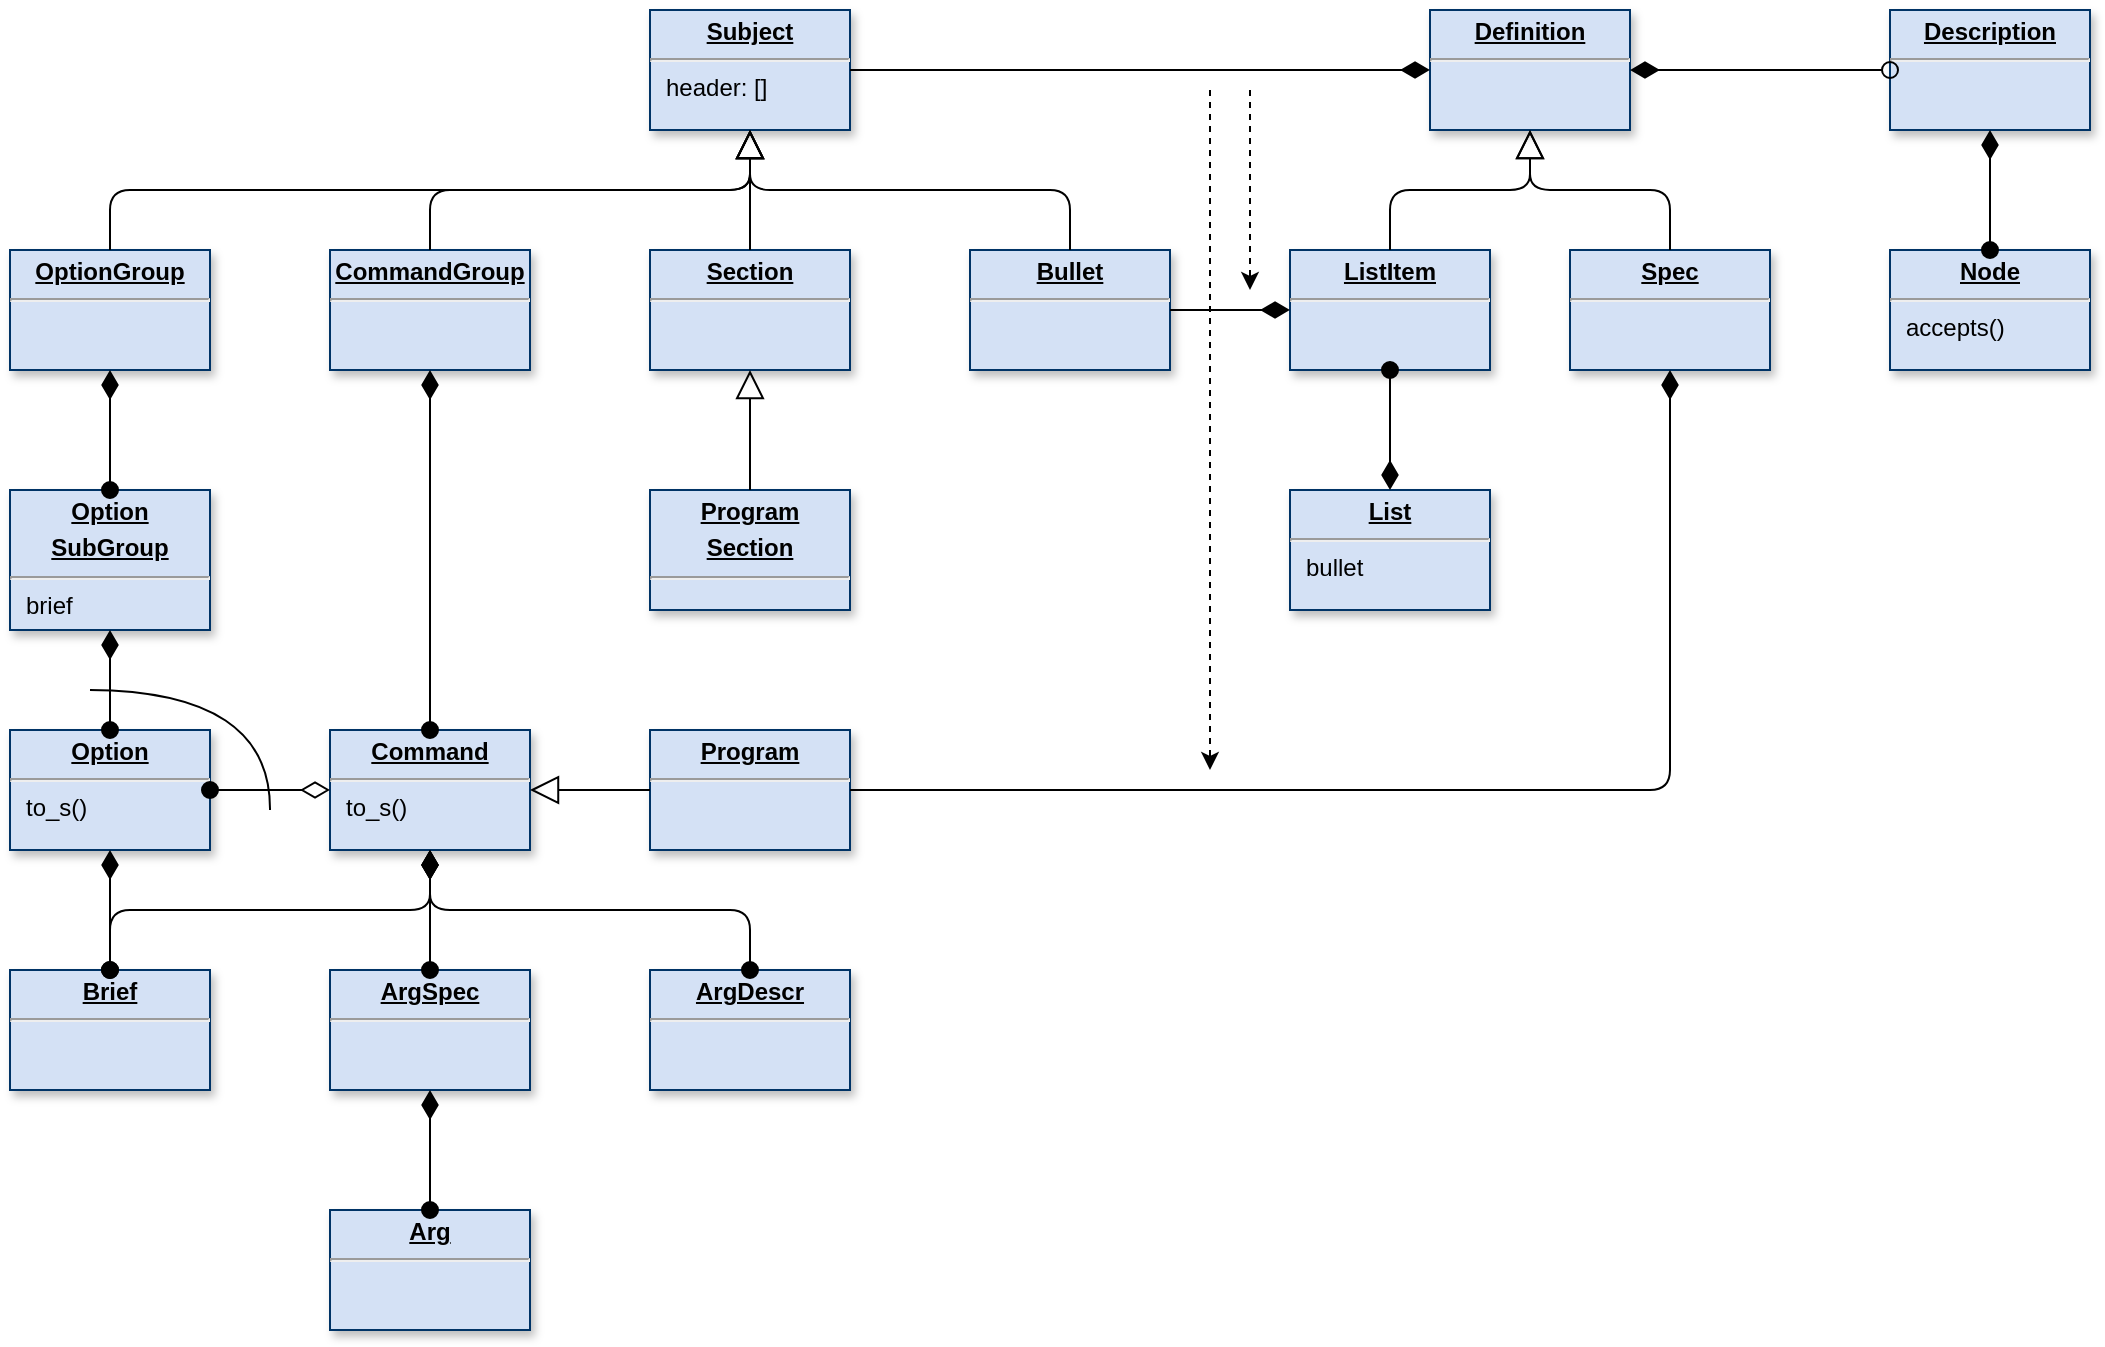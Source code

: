 <mxfile version="14.5.1" type="device" pages="7"><diagram name="Spec" id="O5bBvo9m7uTc1I2vi2nv"><mxGraphModel dx="1102" dy="973" grid="1" gridSize="10" guides="1" tooltips="1" connect="1" arrows="1" fold="1" page="1" pageScale="1" pageWidth="1169" pageHeight="827" math="0" shadow="0"><root><mxCell id="FBWCXHjgzIBOETG3cXU3-0"/><mxCell id="FBWCXHjgzIBOETG3cXU3-1" parent="FBWCXHjgzIBOETG3cXU3-0"/><mxCell id="FBWCXHjgzIBOETG3cXU3-2" value="&lt;p style=&quot;margin: 0px ; margin-top: 4px ; text-align: center ; text-decoration: underline&quot;&gt;&lt;b&gt;Definition&lt;/b&gt;&lt;/p&gt;&lt;hr&gt;&lt;p style=&quot;margin: 0px ; margin-left: 8px&quot;&gt;&lt;br&gt;&lt;/p&gt;" style="verticalAlign=top;align=left;overflow=fill;fontSize=12;fontFamily=Helvetica;html=1;shadow=1;strokeColor=#003366;fillColor=#D4E1F5;" parent="FBWCXHjgzIBOETG3cXU3-1" vertex="1"><mxGeometry x="790" y="80" width="100" height="60" as="geometry"/></mxCell><mxCell id="FBWCXHjgzIBOETG3cXU3-3" value="&lt;p style=&quot;margin: 0px ; margin-top: 4px ; text-align: center ; text-decoration: underline&quot;&gt;&lt;b&gt;Subject&lt;/b&gt;&lt;/p&gt;&lt;hr&gt;&lt;p style=&quot;margin: 0px ; margin-left: 8px&quot;&gt;header: []&lt;/p&gt;" style="verticalAlign=top;align=left;overflow=fill;fontSize=12;fontFamily=Helvetica;html=1;shadow=1;strokeColor=#003366;fillColor=#D4E1F5;" parent="FBWCXHjgzIBOETG3cXU3-1" vertex="1"><mxGeometry x="400" y="80" width="100" height="60" as="geometry"/></mxCell><mxCell id="FBWCXHjgzIBOETG3cXU3-4" value="&lt;p style=&quot;margin: 0px ; margin-top: 4px ; text-align: center ; text-decoration: underline&quot;&gt;&lt;b&gt;Description&lt;/b&gt;&lt;/p&gt;&lt;hr&gt;&lt;p style=&quot;margin: 0px ; margin-left: 8px&quot;&gt;&lt;br&gt;&lt;/p&gt;" style="verticalAlign=top;align=left;overflow=fill;fontSize=12;fontFamily=Helvetica;html=1;shadow=1;strokeColor=#003366;fillColor=#D4E1F5;" parent="FBWCXHjgzIBOETG3cXU3-1" vertex="1"><mxGeometry x="1020" y="80" width="100" height="60" as="geometry"/></mxCell><mxCell id="FBWCXHjgzIBOETG3cXU3-5" value="&lt;p style=&quot;margin: 0px ; margin-top: 4px ; text-align: center ; text-decoration: underline&quot;&gt;&lt;b&gt;OptionGroup&lt;/b&gt;&lt;/p&gt;&lt;hr&gt;&lt;p style=&quot;margin: 0px ; margin-left: 8px&quot;&gt;&lt;br&gt;&lt;/p&gt;" style="verticalAlign=top;align=left;overflow=fill;fontSize=12;fontFamily=Helvetica;html=1;shadow=1;strokeColor=#003366;fillColor=#D4E1F5;" parent="FBWCXHjgzIBOETG3cXU3-1" vertex="1"><mxGeometry x="80" y="200" width="100" height="60" as="geometry"/></mxCell><mxCell id="FBWCXHjgzIBOETG3cXU3-6" value="&lt;p style=&quot;margin: 0px ; margin-top: 4px ; text-align: center ; text-decoration: underline&quot;&gt;&lt;b&gt;CommandGroup&lt;/b&gt;&lt;/p&gt;&lt;hr&gt;&lt;p style=&quot;margin: 0px ; margin-left: 8px&quot;&gt;&lt;br&gt;&lt;/p&gt;" style="verticalAlign=top;align=left;overflow=fill;fontSize=12;fontFamily=Helvetica;html=1;shadow=1;strokeColor=#003366;fillColor=#D4E1F5;" parent="FBWCXHjgzIBOETG3cXU3-1" vertex="1"><mxGeometry x="240" y="200" width="100" height="60" as="geometry"/></mxCell><mxCell id="FBWCXHjgzIBOETG3cXU3-7" value="&lt;p style=&quot;margin: 0px ; margin-top: 4px ; text-align: center ; text-decoration: underline&quot;&gt;&lt;b&gt;Section&lt;/b&gt;&lt;/p&gt;&lt;hr&gt;&lt;p style=&quot;margin: 0px ; margin-left: 8px&quot;&gt;&lt;br&gt;&lt;/p&gt;" style="verticalAlign=top;align=left;overflow=fill;fontSize=12;fontFamily=Helvetica;html=1;shadow=1;strokeColor=#003366;fillColor=#D4E1F5;" parent="FBWCXHjgzIBOETG3cXU3-1" vertex="1"><mxGeometry x="400" y="200" width="100" height="60" as="geometry"/></mxCell><mxCell id="FBWCXHjgzIBOETG3cXU3-8" value="&lt;p style=&quot;margin: 0px ; margin-top: 4px ; text-align: center ; text-decoration: underline&quot;&gt;&lt;b&gt;List&lt;/b&gt;&lt;/p&gt;&lt;hr&gt;&lt;p style=&quot;margin: 0px ; margin-left: 8px&quot;&gt;bullet&lt;/p&gt;" style="verticalAlign=top;align=left;overflow=fill;fontSize=12;fontFamily=Helvetica;html=1;shadow=1;strokeColor=#003366;fillColor=#D4E1F5;" parent="FBWCXHjgzIBOETG3cXU3-1" vertex="1"><mxGeometry x="720" y="320" width="100" height="60" as="geometry"/></mxCell><mxCell id="FBWCXHjgzIBOETG3cXU3-9" value="" style="endArrow=diamondThin;endFill=1;endSize=12;html=1;edgeStyle=elbowEdgeStyle;labelBackgroundColor=#FFFFFF;startSize=8;startArrow=oval;startFill=0;elbow=vertical;" parent="FBWCXHjgzIBOETG3cXU3-1" source="FBWCXHjgzIBOETG3cXU3-4" target="FBWCXHjgzIBOETG3cXU3-2" edge="1"><mxGeometry width="160" relative="1" as="geometry"><mxPoint x="810" y="220" as="sourcePoint"/><mxPoint x="970" y="220" as="targetPoint"/></mxGeometry></mxCell><mxCell id="FBWCXHjgzIBOETG3cXU3-10" value="" style="endArrow=diamondThin;endFill=1;endSize=12;html=1;edgeStyle=elbowEdgeStyle;labelBackgroundColor=#FFFFFF;startSize=8;startArrow=none;startFill=0;elbow=vertical;" parent="FBWCXHjgzIBOETG3cXU3-1" source="FBWCXHjgzIBOETG3cXU3-3" target="FBWCXHjgzIBOETG3cXU3-2" edge="1"><mxGeometry width="160" relative="1" as="geometry"><mxPoint x="720" y="220" as="sourcePoint"/><mxPoint x="880" y="220" as="targetPoint"/></mxGeometry></mxCell><mxCell id="FBWCXHjgzIBOETG3cXU3-11" value="&lt;p style=&quot;margin: 0px ; margin-top: 4px ; text-align: center ; text-decoration: underline&quot;&gt;&lt;b&gt;Option&lt;/b&gt;&lt;/p&gt;&lt;hr&gt;&lt;p style=&quot;margin: 0px ; margin-left: 8px&quot;&gt;to_s()&lt;/p&gt;" style="verticalAlign=top;align=left;overflow=fill;fontSize=12;fontFamily=Helvetica;html=1;shadow=1;strokeColor=#003366;fillColor=#D4E1F5;" parent="FBWCXHjgzIBOETG3cXU3-1" vertex="1"><mxGeometry x="80" y="440" width="100" height="60" as="geometry"/></mxCell><mxCell id="FBWCXHjgzIBOETG3cXU3-12" value="&lt;p style=&quot;margin: 0px ; margin-top: 4px ; text-align: center ; text-decoration: underline&quot;&gt;&lt;b&gt;Command&lt;/b&gt;&lt;/p&gt;&lt;hr&gt;&lt;p style=&quot;margin: 0px ; margin-left: 8px&quot;&gt;to_s()&lt;/p&gt;" style="verticalAlign=top;align=left;overflow=fill;fontSize=12;fontFamily=Helvetica;html=1;shadow=1;strokeColor=#003366;fillColor=#D4E1F5;" parent="FBWCXHjgzIBOETG3cXU3-1" vertex="1"><mxGeometry x="240" y="440" width="100" height="60" as="geometry"/></mxCell><mxCell id="FBWCXHjgzIBOETG3cXU3-13" value="" style="endArrow=diamondThin;endFill=0;endSize=12;html=1;edgeStyle=elbowEdgeStyle;labelBackgroundColor=#FFFFFF;startSize=8;startArrow=oval;startFill=1;" parent="FBWCXHjgzIBOETG3cXU3-1" source="FBWCXHjgzIBOETG3cXU3-11" target="FBWCXHjgzIBOETG3cXU3-12" edge="1"><mxGeometry width="160" relative="1" as="geometry"><mxPoint x="250" y="624" as="sourcePoint"/><mxPoint x="410" y="624" as="targetPoint"/><Array as="points"><mxPoint x="220" y="470"/><mxPoint x="220" y="380"/></Array></mxGeometry></mxCell><mxCell id="FBWCXHjgzIBOETG3cXU3-14" value="&lt;p style=&quot;margin: 0px ; margin-top: 4px ; text-align: center ; text-decoration: underline&quot;&gt;&lt;b&gt;Brief&lt;/b&gt;&lt;/p&gt;&lt;hr&gt;&lt;p style=&quot;margin: 0px ; margin-left: 8px&quot;&gt;&lt;br&gt;&lt;/p&gt;" style="verticalAlign=top;align=left;overflow=fill;fontSize=12;fontFamily=Helvetica;html=1;shadow=1;strokeColor=#003366;fillColor=#D4E1F5;" parent="FBWCXHjgzIBOETG3cXU3-1" vertex="1"><mxGeometry x="80" y="560" width="100" height="60" as="geometry"/></mxCell><mxCell id="FBWCXHjgzIBOETG3cXU3-15" value="&lt;p style=&quot;margin: 0px ; margin-top: 4px ; text-align: center ; text-decoration: underline&quot;&gt;&lt;b&gt;ArgSpec&lt;/b&gt;&lt;/p&gt;&lt;hr&gt;&lt;p style=&quot;margin: 0px ; margin-left: 8px&quot;&gt;&lt;br&gt;&lt;/p&gt;" style="verticalAlign=top;align=left;overflow=fill;fontSize=12;fontFamily=Helvetica;html=1;shadow=1;strokeColor=#003366;fillColor=#D4E1F5;" parent="FBWCXHjgzIBOETG3cXU3-1" vertex="1"><mxGeometry x="240" y="560" width="100" height="60" as="geometry"/></mxCell><mxCell id="FBWCXHjgzIBOETG3cXU3-16" value="&lt;p style=&quot;margin: 0px ; margin-top: 4px ; text-align: center ; text-decoration: underline&quot;&gt;&lt;b&gt;ArgDescr&lt;/b&gt;&lt;/p&gt;&lt;hr&gt;&lt;p style=&quot;margin: 0px ; margin-left: 8px&quot;&gt;&lt;br&gt;&lt;/p&gt;" style="verticalAlign=top;align=left;overflow=fill;fontSize=12;fontFamily=Helvetica;html=1;shadow=1;strokeColor=#003366;fillColor=#D4E1F5;" parent="FBWCXHjgzIBOETG3cXU3-1" vertex="1"><mxGeometry x="400" y="560" width="100" height="60" as="geometry"/></mxCell><mxCell id="FBWCXHjgzIBOETG3cXU3-17" value="&lt;p style=&quot;margin: 0px ; margin-top: 4px ; text-align: center ; text-decoration: underline&quot;&gt;&lt;b&gt;Arg&lt;/b&gt;&lt;/p&gt;&lt;hr&gt;&lt;p style=&quot;margin: 0px ; margin-left: 8px&quot;&gt;&lt;br&gt;&lt;/p&gt;" style="verticalAlign=top;align=left;overflow=fill;fontSize=12;fontFamily=Helvetica;html=1;shadow=1;strokeColor=#003366;fillColor=#D4E1F5;" parent="FBWCXHjgzIBOETG3cXU3-1" vertex="1"><mxGeometry x="240" y="680" width="100" height="60" as="geometry"/></mxCell><mxCell id="FBWCXHjgzIBOETG3cXU3-18" value="" style="endArrow=diamondThin;endFill=1;endSize=12;html=1;edgeStyle=elbowEdgeStyle;labelBackgroundColor=#FFFFFF;startSize=8;startArrow=oval;startFill=1;elbow=vertical;" parent="FBWCXHjgzIBOETG3cXU3-1" source="FBWCXHjgzIBOETG3cXU3-17" target="FBWCXHjgzIBOETG3cXU3-15" edge="1"><mxGeometry width="160" relative="1" as="geometry"><mxPoint x="380" y="700" as="sourcePoint"/><mxPoint x="540" y="700" as="targetPoint"/></mxGeometry></mxCell><mxCell id="FBWCXHjgzIBOETG3cXU3-19" value="" style="endArrow=diamondThin;endFill=1;endSize=12;html=1;edgeStyle=elbowEdgeStyle;labelBackgroundColor=#FFFFFF;startSize=8;startArrow=oval;startFill=1;elbow=vertical;" parent="FBWCXHjgzIBOETG3cXU3-1" source="FBWCXHjgzIBOETG3cXU3-14" target="FBWCXHjgzIBOETG3cXU3-12" edge="1"><mxGeometry width="160" relative="1" as="geometry"><mxPoint x="435" y="510" as="sourcePoint"/><mxPoint x="595" y="510" as="targetPoint"/></mxGeometry></mxCell><mxCell id="FBWCXHjgzIBOETG3cXU3-20" value="" style="endArrow=diamondThin;endFill=1;endSize=12;html=1;edgeStyle=elbowEdgeStyle;labelBackgroundColor=#FFFFFF;startSize=8;startArrow=oval;startFill=1;elbow=vertical;" parent="FBWCXHjgzIBOETG3cXU3-1" source="FBWCXHjgzIBOETG3cXU3-15" target="FBWCXHjgzIBOETG3cXU3-12" edge="1"><mxGeometry width="160" relative="1" as="geometry"><mxPoint x="555" y="496" as="sourcePoint"/><mxPoint x="715" y="496" as="targetPoint"/></mxGeometry></mxCell><mxCell id="FBWCXHjgzIBOETG3cXU3-21" value="" style="endArrow=diamondThin;endFill=1;endSize=12;html=1;edgeStyle=elbowEdgeStyle;labelBackgroundColor=#FFFFFF;startSize=8;startArrow=oval;startFill=1;elbow=vertical;" parent="FBWCXHjgzIBOETG3cXU3-1" source="FBWCXHjgzIBOETG3cXU3-16" target="FBWCXHjgzIBOETG3cXU3-12" edge="1"><mxGeometry width="160" relative="1" as="geometry"><mxPoint x="515" y="646" as="sourcePoint"/><mxPoint x="655" y="466" as="targetPoint"/></mxGeometry></mxCell><mxCell id="FBWCXHjgzIBOETG3cXU3-22" value="" style="endArrow=diamondThin;endFill=1;endSize=12;html=1;edgeStyle=elbowEdgeStyle;labelBackgroundColor=#FFFFFF;startSize=8;startArrow=oval;startFill=1;elbow=vertical;" parent="FBWCXHjgzIBOETG3cXU3-1" source="FBWCXHjgzIBOETG3cXU3-14" target="FBWCXHjgzIBOETG3cXU3-11" edge="1"><mxGeometry width="160" relative="1" as="geometry"><mxPoint x="625" y="486" as="sourcePoint"/><mxPoint x="785" y="486" as="targetPoint"/></mxGeometry></mxCell><mxCell id="FBWCXHjgzIBOETG3cXU3-23" value="&lt;p style=&quot;margin: 0px ; margin-top: 4px ; text-align: center ; text-decoration: underline&quot;&gt;&lt;b&gt;Program&lt;/b&gt;&lt;/p&gt;&lt;p style=&quot;margin: 0px ; margin-top: 4px ; text-align: center ; text-decoration: underline&quot;&gt;&lt;b&gt;Section&lt;/b&gt;&lt;/p&gt;&lt;hr&gt;&lt;p style=&quot;margin: 0px ; margin-left: 8px&quot;&gt;&lt;br&gt;&lt;/p&gt;" style="verticalAlign=top;align=left;overflow=fill;fontSize=12;fontFamily=Helvetica;html=1;shadow=1;strokeColor=#003366;fillColor=#D4E1F5;" parent="FBWCXHjgzIBOETG3cXU3-1" vertex="1"><mxGeometry x="400" y="320" width="100" height="60" as="geometry"/></mxCell><mxCell id="FBWCXHjgzIBOETG3cXU3-24" value="&lt;p style=&quot;margin: 0px ; margin-top: 4px ; text-align: center ; text-decoration: underline&quot;&gt;&lt;b&gt;Spec&lt;/b&gt;&lt;/p&gt;&lt;hr&gt;&lt;p style=&quot;margin: 0px ; margin-left: 8px&quot;&gt;&lt;br&gt;&lt;/p&gt;" style="verticalAlign=top;align=left;overflow=fill;fontSize=12;fontFamily=Helvetica;html=1;shadow=1;strokeColor=#003366;fillColor=#D4E1F5;" parent="FBWCXHjgzIBOETG3cXU3-1" vertex="1"><mxGeometry x="860" y="200" width="100" height="60" as="geometry"/></mxCell><mxCell id="FBWCXHjgzIBOETG3cXU3-26" value="&lt;p style=&quot;margin: 0px ; margin-top: 4px ; text-align: center ; text-decoration: underline&quot;&gt;&lt;b&gt;ListItem&lt;/b&gt;&lt;/p&gt;&lt;hr&gt;&lt;p style=&quot;margin: 0px ; margin-left: 8px&quot;&gt;&lt;br&gt;&lt;/p&gt;" style="verticalAlign=top;align=left;overflow=fill;fontSize=12;fontFamily=Helvetica;html=1;shadow=1;strokeColor=#003366;fillColor=#D4E1F5;" parent="FBWCXHjgzIBOETG3cXU3-1" vertex="1"><mxGeometry x="720" y="200" width="100" height="60" as="geometry"/></mxCell><mxCell id="FBWCXHjgzIBOETG3cXU3-27" value="" style="endArrow=block;endFill=0;endSize=12;html=1;edgeStyle=elbowEdgeStyle;labelBackgroundColor=#FFFFFF;elbow=vertical;" parent="FBWCXHjgzIBOETG3cXU3-1" source="FBWCXHjgzIBOETG3cXU3-26" target="FBWCXHjgzIBOETG3cXU3-2" edge="1"><mxGeometry width="160" relative="1" as="geometry"><mxPoint x="680" y="20" as="sourcePoint"/><mxPoint x="840" y="20" as="targetPoint"/></mxGeometry></mxCell><mxCell id="FBWCXHjgzIBOETG3cXU3-28" value="&lt;p style=&quot;margin: 0px ; margin-top: 4px ; text-align: center ; text-decoration: underline&quot;&gt;&lt;b&gt;Bullet&lt;/b&gt;&lt;/p&gt;&lt;hr&gt;&lt;p style=&quot;margin: 0px ; margin-left: 8px&quot;&gt;&lt;br&gt;&lt;/p&gt;" style="verticalAlign=top;align=left;overflow=fill;fontSize=12;fontFamily=Helvetica;html=1;shadow=1;strokeColor=#003366;fillColor=#D4E1F5;" parent="FBWCXHjgzIBOETG3cXU3-1" vertex="1"><mxGeometry x="560" y="200" width="100" height="60" as="geometry"/></mxCell><mxCell id="FBWCXHjgzIBOETG3cXU3-29" value="&lt;p style=&quot;margin: 0px ; margin-top: 4px ; text-align: center ; text-decoration: underline&quot;&gt;&lt;b&gt;Node&lt;/b&gt;&lt;/p&gt;&lt;hr&gt;&lt;p style=&quot;margin: 0px ; margin-left: 8px&quot;&gt;accepts()&lt;/p&gt;" style="verticalAlign=top;align=left;overflow=fill;fontSize=12;fontFamily=Helvetica;html=1;shadow=1;strokeColor=#003366;fillColor=#D4E1F5;" parent="FBWCXHjgzIBOETG3cXU3-1" vertex="1"><mxGeometry x="1020" y="200" width="100" height="60" as="geometry"/></mxCell><mxCell id="FBWCXHjgzIBOETG3cXU3-30" value="&lt;p style=&quot;margin: 0px ; margin-top: 4px ; text-align: center ; text-decoration: underline&quot;&gt;&lt;b&gt;Option&lt;/b&gt;&lt;/p&gt;&lt;p style=&quot;margin: 0px ; margin-top: 4px ; text-align: center ; text-decoration: underline&quot;&gt;&lt;b&gt;SubGroup&lt;/b&gt;&lt;/p&gt;&lt;hr&gt;&lt;p style=&quot;margin: 0px ; margin-left: 8px&quot;&gt;brief&lt;/p&gt;" style="verticalAlign=top;align=left;overflow=fill;fontSize=12;fontFamily=Helvetica;html=1;shadow=1;strokeColor=#003366;fillColor=#D4E1F5;" parent="FBWCXHjgzIBOETG3cXU3-1" vertex="1"><mxGeometry x="80" y="320" width="100" height="70" as="geometry"/></mxCell><mxCell id="FBWCXHjgzIBOETG3cXU3-31" value="" style="endArrow=diamondThin;endFill=1;endSize=12;html=1;edgeStyle=elbowEdgeStyle;labelBackgroundColor=#FFFFFF;startSize=8;startArrow=oval;startFill=1;elbow=vertical;" parent="FBWCXHjgzIBOETG3cXU3-1" source="FBWCXHjgzIBOETG3cXU3-30" target="FBWCXHjgzIBOETG3cXU3-5" edge="1"><mxGeometry width="160" relative="1" as="geometry"><mxPoint x="-30" y="124" as="sourcePoint"/><mxPoint x="130" y="124" as="targetPoint"/><Array as="points"><mxPoint x="130" y="270"/><mxPoint x="50" y="230"/></Array></mxGeometry></mxCell><mxCell id="FBWCXHjgzIBOETG3cXU3-32" value="" style="endArrow=diamondThin;endFill=1;endSize=12;html=1;edgeStyle=elbowEdgeStyle;labelBackgroundColor=#FFFFFF;startSize=8;startArrow=oval;startFill=1;elbow=vertical;" parent="FBWCXHjgzIBOETG3cXU3-1" source="FBWCXHjgzIBOETG3cXU3-11" target="FBWCXHjgzIBOETG3cXU3-30" edge="1"><mxGeometry width="160" relative="1" as="geometry"><mxPoint x="-140" y="330" as="sourcePoint"/><mxPoint x="-10" y="150" as="targetPoint"/><Array as="points"><mxPoint x="130" y="420"/><mxPoint x="-10" y="360"/><mxPoint x="50" y="350"/><mxPoint x="-10" y="290"/></Array></mxGeometry></mxCell><mxCell id="FBWCXHjgzIBOETG3cXU3-33" value="" style="endArrow=block;endFill=0;endSize=12;html=1;edgeStyle=elbowEdgeStyle;labelBackgroundColor=#FFFFFF;elbow=vertical;" parent="FBWCXHjgzIBOETG3cXU3-1" source="FBWCXHjgzIBOETG3cXU3-23" target="FBWCXHjgzIBOETG3cXU3-7" edge="1"><mxGeometry width="160" relative="1" as="geometry"><mxPoint x="830" y="390" as="sourcePoint"/><mxPoint x="990" y="390" as="targetPoint"/></mxGeometry></mxCell><mxCell id="FBWCXHjgzIBOETG3cXU3-34" value="" style="endArrow=block;endFill=0;endSize=12;html=1;edgeStyle=elbowEdgeStyle;labelBackgroundColor=#FFFFFF;elbow=vertical;" parent="FBWCXHjgzIBOETG3cXU3-1" source="FBWCXHjgzIBOETG3cXU3-7" target="FBWCXHjgzIBOETG3cXU3-3" edge="1"><mxGeometry width="160" relative="1" as="geometry"><mxPoint x="940" y="400" as="sourcePoint"/><mxPoint x="1100" y="400" as="targetPoint"/></mxGeometry></mxCell><mxCell id="FBWCXHjgzIBOETG3cXU3-35" value="" style="endArrow=block;endFill=0;endSize=12;html=1;edgeStyle=elbowEdgeStyle;labelBackgroundColor=#FFFFFF;elbow=vertical;" parent="FBWCXHjgzIBOETG3cXU3-1" source="FBWCXHjgzIBOETG3cXU3-6" target="FBWCXHjgzIBOETG3cXU3-3" edge="1"><mxGeometry width="160" relative="1" as="geometry"><mxPoint x="320" y="20" as="sourcePoint"/><mxPoint x="480" y="20" as="targetPoint"/></mxGeometry></mxCell><mxCell id="FBWCXHjgzIBOETG3cXU3-36" value="" style="endArrow=block;endFill=0;endSize=12;html=1;edgeStyle=elbowEdgeStyle;labelBackgroundColor=#FFFFFF;elbow=vertical;" parent="FBWCXHjgzIBOETG3cXU3-1" source="FBWCXHjgzIBOETG3cXU3-5" target="FBWCXHjgzIBOETG3cXU3-3" edge="1"><mxGeometry width="160" relative="1" as="geometry"><mxPoint x="300" y="20" as="sourcePoint"/><mxPoint x="460" y="20" as="targetPoint"/></mxGeometry></mxCell><mxCell id="FBWCXHjgzIBOETG3cXU3-37" value="" style="endArrow=block;endFill=0;endSize=12;html=1;edgeStyle=elbowEdgeStyle;labelBackgroundColor=#FFFFFF;elbow=vertical;" parent="FBWCXHjgzIBOETG3cXU3-1" source="FBWCXHjgzIBOETG3cXU3-28" target="FBWCXHjgzIBOETG3cXU3-3" edge="1"><mxGeometry width="160" relative="1" as="geometry"><mxPoint x="280" y="80" as="sourcePoint"/><mxPoint x="440" y="80" as="targetPoint"/></mxGeometry></mxCell><mxCell id="FBWCXHjgzIBOETG3cXU3-38" value="" style="endArrow=diamondThin;endFill=1;endSize=12;html=1;edgeStyle=elbowEdgeStyle;labelBackgroundColor=#FFFFFF;startSize=8;startArrow=none;startFill=0;elbow=vertical;" parent="FBWCXHjgzIBOETG3cXU3-1" source="FBWCXHjgzIBOETG3cXU3-28" target="FBWCXHjgzIBOETG3cXU3-26" edge="1"><mxGeometry width="160" relative="1" as="geometry"><mxPoint x="560" y="420" as="sourcePoint"/><mxPoint x="720" y="420" as="targetPoint"/></mxGeometry></mxCell><mxCell id="FBWCXHjgzIBOETG3cXU3-39" value="" style="endArrow=classic;html=1;dashed=1;" parent="FBWCXHjgzIBOETG3cXU3-1" edge="1"><mxGeometry width="50" height="50" relative="1" as="geometry"><mxPoint x="700" y="120" as="sourcePoint"/><mxPoint x="700" y="220" as="targetPoint"/></mxGeometry></mxCell><mxCell id="FBWCXHjgzIBOETG3cXU3-40" value="" style="endArrow=classic;html=1;dashed=1;" parent="FBWCXHjgzIBOETG3cXU3-1" edge="1"><mxGeometry width="50" height="50" relative="1" as="geometry"><mxPoint x="680" y="120" as="sourcePoint"/><mxPoint x="680" y="460" as="targetPoint"/></mxGeometry></mxCell><mxCell id="FBWCXHjgzIBOETG3cXU3-41" value="" style="endArrow=block;endFill=0;endSize=12;html=1;edgeStyle=elbowEdgeStyle;labelBackgroundColor=#FFFFFF;elbow=vertical;" parent="FBWCXHjgzIBOETG3cXU3-1" source="FBWCXHjgzIBOETG3cXU3-24" target="FBWCXHjgzIBOETG3cXU3-2" edge="1"><mxGeometry width="160" relative="1" as="geometry"><mxPoint x="1010" y="380" as="sourcePoint"/><mxPoint x="1170" y="380" as="targetPoint"/></mxGeometry></mxCell><mxCell id="FBWCXHjgzIBOETG3cXU3-42" value="" style="endArrow=diamondThin;endFill=1;endSize=12;html=1;edgeStyle=elbowEdgeStyle;labelBackgroundColor=#FFFFFF;startSize=8;startArrow=oval;startFill=1;elbow=vertical;" parent="FBWCXHjgzIBOETG3cXU3-1" source="FBWCXHjgzIBOETG3cXU3-26" target="FBWCXHjgzIBOETG3cXU3-8" edge="1"><mxGeometry width="160" relative="1" as="geometry"><mxPoint x="730" y="430" as="sourcePoint"/><mxPoint x="890" y="430" as="targetPoint"/></mxGeometry></mxCell><mxCell id="FBWCXHjgzIBOETG3cXU3-43" value="" style="endArrow=diamondThin;endFill=1;endSize=12;html=1;edgeStyle=elbowEdgeStyle;labelBackgroundColor=#FFFFFF;startSize=8;startArrow=oval;startFill=1;elbow=vertical;" parent="FBWCXHjgzIBOETG3cXU3-1" source="FBWCXHjgzIBOETG3cXU3-29" target="FBWCXHjgzIBOETG3cXU3-4" edge="1"><mxGeometry width="160" relative="1" as="geometry"><mxPoint x="670" y="-80" as="sourcePoint"/><mxPoint x="830" y="-80" as="targetPoint"/></mxGeometry></mxCell><mxCell id="FBWCXHjgzIBOETG3cXU3-45" value="" style="endArrow=diamondThin;endFill=1;endSize=12;html=1;edgeStyle=elbowEdgeStyle;labelBackgroundColor=#FFFFFF;startSize=8;startArrow=oval;startFill=1;elbow=vertical;" parent="FBWCXHjgzIBOETG3cXU3-1" source="FBWCXHjgzIBOETG3cXU3-12" target="FBWCXHjgzIBOETG3cXU3-6" edge="1"><mxGeometry width="160" relative="1" as="geometry"><mxPoint x="290" y="320" as="sourcePoint"/><mxPoint x="850" y="480" as="targetPoint"/></mxGeometry></mxCell><mxCell id="FBWCXHjgzIBOETG3cXU3-51" value="" style="endArrow=none;html=1;edgeStyle=orthogonalEdgeStyle;curved=1;" parent="FBWCXHjgzIBOETG3cXU3-1" edge="1"><mxGeometry width="50" height="50" relative="1" as="geometry"><mxPoint x="120" y="420" as="sourcePoint"/><mxPoint x="210" y="480" as="targetPoint"/></mxGeometry></mxCell><mxCell id="MMS_4jtTaHnH2x9Ciqmm-1" value="&lt;p style=&quot;margin: 0px ; margin-top: 4px ; text-align: center ; text-decoration: underline&quot;&gt;&lt;b&gt;Program&lt;/b&gt;&lt;/p&gt;&lt;hr&gt;&lt;p style=&quot;margin: 0px ; margin-left: 8px&quot;&gt;&lt;br&gt;&lt;/p&gt;" style="verticalAlign=top;align=left;overflow=fill;fontSize=12;fontFamily=Helvetica;html=1;shadow=1;strokeColor=#003366;fillColor=#D4E1F5;" parent="FBWCXHjgzIBOETG3cXU3-1" vertex="1"><mxGeometry x="400" y="440" width="100" height="60" as="geometry"/></mxCell><mxCell id="MMS_4jtTaHnH2x9Ciqmm-2" value="" style="endArrow=diamondThin;endFill=1;endSize=12;html=1;edgeStyle=orthogonalEdgeStyle;labelBackgroundColor=#FFFFFF;startSize=8;startArrow=none;startFill=0;elbow=vertical;" parent="FBWCXHjgzIBOETG3cXU3-1" source="MMS_4jtTaHnH2x9Ciqmm-1" target="FBWCXHjgzIBOETG3cXU3-24" edge="1"><mxGeometry width="160" relative="1" as="geometry"><mxPoint x="680" y="229.83" as="sourcePoint"/><mxPoint x="840" y="229.83" as="targetPoint"/><Array as="points"><mxPoint x="910" y="470"/></Array></mxGeometry></mxCell><mxCell id="MMS_4jtTaHnH2x9Ciqmm-3" value="" style="endArrow=block;endFill=0;endSize=12;html=1;edgeStyle=elbowEdgeStyle;labelBackgroundColor=#FFFFFF;elbow=vertical;" parent="FBWCXHjgzIBOETG3cXU3-1" source="MMS_4jtTaHnH2x9Ciqmm-1" target="FBWCXHjgzIBOETG3cXU3-12" edge="1"><mxGeometry width="160" relative="1" as="geometry"><mxPoint x="730" y="540" as="sourcePoint"/><mxPoint x="890" y="540" as="targetPoint"/></mxGeometry></mxCell></root></mxGraphModel></diagram><diagram id="Xu8JFhC-aQVKycKoveQn" name="Grammar"><mxGraphModel dx="1102" dy="973" grid="1" gridSize="10" guides="1" tooltips="1" connect="1" arrows="1" fold="1" page="1" pageScale="1" pageWidth="1169" pageHeight="827" math="0" shadow="0"><root><mxCell id="0"/><mxCell id="1" parent="0"/><mxCell id="URzmfKaE9ZMfS_9zxeT1-1" value="&lt;p style=&quot;margin: 0px ; margin-top: 4px ; text-align: center ; text-decoration: underline&quot;&gt;&lt;b&gt;Node&lt;/b&gt;&lt;/p&gt;&lt;hr&gt;&lt;p style=&quot;margin: 0px ; margin-left: 8px&quot;&gt;parent&lt;/p&gt;&lt;p style=&quot;margin: 0px ; margin-left: 8px&quot;&gt;ident&lt;/p&gt;&lt;p style=&quot;margin: 0px ; margin-left: 8px&quot;&gt;token&lt;/p&gt;" style="verticalAlign=top;align=left;overflow=fill;fontSize=12;fontFamily=Helvetica;html=1;shadow=1;strokeColor=#003366;fillColor=#D4E1F5;" parent="1" vertex="1"><mxGeometry x="570" y="140" width="100" height="80" as="geometry"/></mxCell><mxCell id="URzmfKaE9ZMfS_9zxeT1-3" value="&lt;p style=&quot;margin: 0px ; margin-top: 4px ; text-align: center ; text-decoration: underline&quot;&gt;&lt;b&gt;Option&lt;/b&gt;&lt;/p&gt;&lt;hr&gt;&lt;p style=&quot;margin: 0px ; margin-left: 8px&quot;&gt;&lt;span&gt;names&lt;/span&gt;&lt;br&gt;&lt;/p&gt;&lt;p style=&quot;margin: 0px ; margin-left: 8px&quot;&gt;&lt;span&gt;argument?&lt;/span&gt;&lt;/p&gt;" style="verticalAlign=top;align=left;overflow=fill;fontSize=12;fontFamily=Helvetica;html=1;shadow=1;strokeColor=#003366;fillColor=#D4E1F5;" parent="1" vertex="1"><mxGeometry x="790" y="330" width="100" height="70" as="geometry"/></mxCell><mxCell id="URzmfKaE9ZMfS_9zxeT1-5" value="&lt;p style=&quot;margin: 0px ; margin-top: 4px ; text-align: center ; text-decoration: underline&quot;&gt;&lt;b&gt;Command&lt;/b&gt;&lt;/p&gt;&lt;hr&gt;&lt;p style=&quot;margin: 0px ; margin-left: 8px&quot;&gt;&lt;span&gt;names&lt;/span&gt;&lt;br&gt;&lt;/p&gt;&lt;p style=&quot;margin: 0px ; margin-left: 8px&quot;&gt;&lt;span&gt;options()&lt;/span&gt;&lt;/p&gt;&lt;p style=&quot;margin: 0px ; margin-left: 8px&quot;&gt;&lt;span&gt;commands()&lt;/span&gt;&lt;/p&gt;&lt;p style=&quot;margin: 0px ; margin-left: 8px&quot;&gt;&lt;span&gt;specs()&lt;/span&gt;&lt;/p&gt;" style="verticalAlign=top;align=left;overflow=fill;fontSize=12;fontFamily=Helvetica;html=1;shadow=1;strokeColor=#003366;fillColor=#D4E1F5;" parent="1" vertex="1"><mxGeometry x="335" y="330" width="100" height="100" as="geometry"/></mxCell><mxCell id="URzmfKaE9ZMfS_9zxeT1-6" value="&lt;p style=&quot;margin: 0px ; margin-top: 4px ; text-align: center ; text-decoration: underline&quot;&gt;&lt;b&gt;Program&lt;/b&gt;&lt;/p&gt;&lt;hr&gt;&lt;p style=&quot;margin: 0px ; margin-left: 8px&quot;&gt;&lt;br&gt;&lt;/p&gt;" style="verticalAlign=top;align=left;overflow=fill;fontSize=12;fontFamily=Helvetica;html=1;shadow=1;strokeColor=#003366;fillColor=#D4E1F5;" parent="1" vertex="1"><mxGeometry x="335" y="480" width="100" height="60" as="geometry"/></mxCell><mxCell id="URzmfKaE9ZMfS_9zxeT1-7" value="&lt;p style=&quot;margin: 0px ; margin-top: 4px ; text-align: center ; text-decoration: underline&quot;&gt;&lt;b&gt;Arg&lt;/b&gt;&lt;/p&gt;&lt;hr&gt;&lt;p style=&quot;margin: 0px 0px 0px 8px&quot;&gt;&lt;span&gt;display_name&lt;/span&gt;&lt;br&gt;&lt;/p&gt;&lt;p style=&quot;margin: 0px ; margin-left: 8px&quot;&gt;&lt;span&gt;type&lt;/span&gt;&lt;br&gt;&lt;/p&gt;&lt;p style=&quot;margin: 0px ; margin-left: 8px&quot;&gt;&lt;span&gt;repeatable?&lt;/span&gt;&lt;br&gt;&lt;/p&gt;&lt;p style=&quot;margin: 0px ; margin-left: 8px&quot;&gt;optional?&lt;/p&gt;&lt;p style=&quot;margin: 0px ; margin-left: 8px&quot;&gt;command()&lt;/p&gt;" style="verticalAlign=top;align=left;overflow=fill;fontSize=12;fontFamily=Helvetica;html=1;shadow=1;strokeColor=#003366;fillColor=#D4E1F5;" parent="1" vertex="1"><mxGeometry x="640" y="330" width="100" height="120" as="geometry"/></mxCell><mxCell id="URzmfKaE9ZMfS_9zxeT1-33" value="&lt;p style=&quot;margin: 0px ; margin-top: 4px ; text-align: center ; text-decoration: underline&quot;&gt;&lt;b&gt;ArgSpec&lt;/b&gt;&lt;/p&gt;&lt;hr&gt;&lt;p style=&quot;margin: 0px ; margin-left: 8px&quot;&gt;&lt;br&gt;&lt;/p&gt;" style="verticalAlign=top;align=left;overflow=fill;fontSize=12;fontFamily=Helvetica;html=1;shadow=1;strokeColor=#003366;fillColor=#D4E1F5;" parent="1" vertex="1"><mxGeometry x="480" y="330" width="100" height="60" as="geometry"/></mxCell><mxCell id="URzmfKaE9ZMfS_9zxeT1-35" value="" style="endArrow=oval;endSize=8;startArrow=oval;startSize=8;startFill=0;edgeStyle=orthogonalEdgeStyle;html=1;endFill=1;" parent="1" source="URzmfKaE9ZMfS_9zxeT1-33" target="URzmfKaE9ZMfS_9zxeT1-7" edge="1"><mxGeometry x="1479.5" y="865.0" as="geometry"><mxPoint x="609.5" y="655.0" as="sourcePoint"/><mxPoint x="615" y="470" as="targetPoint"/><Array as="points"><mxPoint x="600" y="360"/><mxPoint x="600" y="360"/></Array></mxGeometry></mxCell><mxCell id="URzmfKaE9ZMfS_9zxeT1-36" value="" style="resizable=0;align=left;verticalAlign=top;labelBackgroundColor=#ffffff;fontSize=10;strokeColor=#003366;shadow=1;fillColor=#D4E1F5;fontColor=#003366;html=1;" parent="URzmfKaE9ZMfS_9zxeT1-35" connectable="0" vertex="1"><mxGeometry x="-1" relative="1" as="geometry"><mxPoint x="10" as="offset"/></mxGeometry></mxCell><mxCell id="URzmfKaE9ZMfS_9zxeT1-37" value="" style="resizable=0;align=right;verticalAlign=top;labelBackgroundColor=#ffffff;fontSize=10;strokeColor=#003366;shadow=1;fillColor=#D4E1F5;fontColor=#003366;html=1;" parent="URzmfKaE9ZMfS_9zxeT1-35" connectable="0" vertex="1"><mxGeometry x="1" relative="1" as="geometry"><mxPoint x="20" y="-25.0" as="offset"/></mxGeometry></mxCell><mxCell id="3NfiTbkrmqQ-v9UtMhIJ-10" value="" style="endArrow=block;endSize=16;endFill=0;html=1;edgeStyle=orthogonalEdgeStyle;" parent="1" source="URzmfKaE9ZMfS_9zxeT1-6" target="URzmfKaE9ZMfS_9zxeT1-5" edge="1"><mxGeometry width="160" relative="1" as="geometry"><mxPoint x="515" y="690" as="sourcePoint"/><mxPoint x="675" y="690" as="targetPoint"/><Array as="points"/></mxGeometry></mxCell><mxCell id="NpTnuTaPTIoA5vbx33ic-1" value="" style="endArrow=oval;endSize=8;startArrow=none;startSize=8;startFill=0;edgeStyle=orthogonalEdgeStyle;html=1;endFill=1;" parent="1" source="URzmfKaE9ZMfS_9zxeT1-5" target="URzmfKaE9ZMfS_9zxeT1-1" edge="1"><mxGeometry x="1095" y="405.0" as="geometry"><mxPoint x="225" y="195.0" as="sourcePoint"/><mxPoint x="385" y="270" as="targetPoint"/><Array as="points"><mxPoint x="360" y="180"/></Array></mxGeometry></mxCell><mxCell id="NpTnuTaPTIoA5vbx33ic-2" value="" style="resizable=0;align=left;verticalAlign=top;labelBackgroundColor=#ffffff;fontSize=10;strokeColor=#003366;shadow=1;fillColor=#D4E1F5;fontColor=#003366;html=1;" parent="NpTnuTaPTIoA5vbx33ic-1" connectable="0" vertex="1"><mxGeometry x="-1" relative="1" as="geometry"><mxPoint x="10" as="offset"/></mxGeometry></mxCell><mxCell id="NpTnuTaPTIoA5vbx33ic-3" value="" style="resizable=0;align=right;verticalAlign=top;labelBackgroundColor=#ffffff;fontSize=10;strokeColor=#003366;shadow=1;fillColor=#D4E1F5;fontColor=#003366;html=1;" parent="NpTnuTaPTIoA5vbx33ic-1" connectable="0" vertex="1"><mxGeometry x="1" relative="1" as="geometry"><mxPoint x="20" y="-25.0" as="offset"/></mxGeometry></mxCell><mxCell id="cyDbGgew7ubeGC7Z1cTT-5" value="" style="endArrow=oval;endSize=8;startArrow=oval;startSize=8;startFill=0;edgeStyle=orthogonalEdgeStyle;html=1;endFill=0;labelBackgroundColor=#FFFFFF;" parent="1" source="URzmfKaE9ZMfS_9zxeT1-7" target="URzmfKaE9ZMfS_9zxeT1-3" edge="1"><mxGeometry x="1680" y="435.0" as="geometry"><mxPoint x="810" y="225.0" as="sourcePoint"/><mxPoint x="820" y="440" as="targetPoint"/><Array as="points"><mxPoint x="770" y="360"/><mxPoint x="770" y="360"/></Array></mxGeometry></mxCell><mxCell id="cyDbGgew7ubeGC7Z1cTT-6" value="" style="resizable=0;align=left;verticalAlign=top;labelBackgroundColor=#ffffff;fontSize=10;strokeColor=#003366;shadow=1;fillColor=#D4E1F5;fontColor=#003366;html=1;" parent="cyDbGgew7ubeGC7Z1cTT-5" connectable="0" vertex="1"><mxGeometry x="-1" relative="1" as="geometry"><mxPoint x="10" as="offset"/></mxGeometry></mxCell><mxCell id="cyDbGgew7ubeGC7Z1cTT-7" value="" style="resizable=0;align=right;verticalAlign=top;labelBackgroundColor=#ffffff;fontSize=10;strokeColor=#003366;shadow=1;fillColor=#D4E1F5;fontColor=#003366;html=1;" parent="cyDbGgew7ubeGC7Z1cTT-5" connectable="0" vertex="1"><mxGeometry x="1" relative="1" as="geometry"><mxPoint x="20" y="-25.0" as="offset"/></mxGeometry></mxCell><mxCell id="y2jNthlXGPsW8DMD5AGq-1" value="" style="endArrow=none;html=1;sourcePerimeterSpacing=10;startSize=0;targetPerimeterSpacing=10;labelBackgroundColor=#FFFFFF;" parent="1" source="URzmfKaE9ZMfS_9zxeT1-33" target="y2jNthlXGPsW8DMD5AGq-2" edge="1"><mxGeometry width="50" height="50" relative="1" as="geometry"><mxPoint x="520" y="690" as="sourcePoint"/><mxPoint x="620" y="690" as="targetPoint"/></mxGeometry></mxCell><mxCell id="y2jNthlXGPsW8DMD5AGq-2" value="Advanced argument processing where options are part of the variant will require ArgSpec to reference options. This would be a nice feature but is not implemented yet" style="text;html=1;strokeColor=none;fillColor=none;align=left;verticalAlign=top;whiteSpace=wrap;rounded=0;labelPosition=center;verticalLabelPosition=middle;" parent="1" vertex="1"><mxGeometry x="485" y="475" width="270" height="70" as="geometry"/></mxCell><mxCell id="gPpDJ1zdSFlw-eCnWjuR-1" value="" style="endArrow=block;endFill=0;endSize=12;html=1;edgeStyle=elbowEdgeStyle;labelBackgroundColor=#FFFFFF;elbow=vertical;" parent="1" source="URzmfKaE9ZMfS_9zxeT1-7" target="URzmfKaE9ZMfS_9zxeT1-1" edge="1"><mxGeometry width="160" relative="1" as="geometry"><mxPoint x="890" y="530" as="sourcePoint"/><mxPoint x="1050" y="530" as="targetPoint"/></mxGeometry></mxCell><mxCell id="gPpDJ1zdSFlw-eCnWjuR-2" value="" style="endArrow=block;endFill=0;endSize=12;html=1;edgeStyle=elbowEdgeStyle;labelBackgroundColor=#FFFFFF;elbow=vertical;" parent="1" source="URzmfKaE9ZMfS_9zxeT1-5" target="URzmfKaE9ZMfS_9zxeT1-1" edge="1"><mxGeometry width="160" relative="1" as="geometry"><mxPoint x="480" y="70" as="sourcePoint"/><mxPoint x="640" y="70" as="targetPoint"/></mxGeometry></mxCell><mxCell id="gPpDJ1zdSFlw-eCnWjuR-3" value="" style="endArrow=block;endFill=0;endSize=12;html=1;edgeStyle=elbowEdgeStyle;labelBackgroundColor=#FFFFFF;elbow=vertical;" parent="1" source="URzmfKaE9ZMfS_9zxeT1-33" target="URzmfKaE9ZMfS_9zxeT1-1" edge="1"><mxGeometry width="160" relative="1" as="geometry"><mxPoint x="360" y="130" as="sourcePoint"/><mxPoint x="520" y="130" as="targetPoint"/></mxGeometry></mxCell><mxCell id="gPpDJ1zdSFlw-eCnWjuR-4" value="" style="endArrow=block;endFill=0;endSize=12;html=1;edgeStyle=elbowEdgeStyle;labelBackgroundColor=#FFFFFF;elbow=vertical;" parent="1" source="URzmfKaE9ZMfS_9zxeT1-3" target="URzmfKaE9ZMfS_9zxeT1-1" edge="1"><mxGeometry width="160" relative="1" as="geometry"><mxPoint x="830" y="120" as="sourcePoint"/><mxPoint x="990" y="120" as="targetPoint"/></mxGeometry></mxCell></root></mxGraphModel></diagram><diagram name="Doc" id="VZ8kOQO9fK7XrsFbGr76"><mxGraphModel dx="1102" dy="973" grid="1" gridSize="10" guides="1" tooltips="1" connect="1" arrows="1" fold="1" page="1" pageScale="1" pageWidth="1169" pageHeight="827" math="0" shadow="0"><root><mxCell id="J53nb4OvK9FR8Wq_5NyU-0"/><mxCell id="J53nb4OvK9FR8Wq_5NyU-1" parent="J53nb4OvK9FR8Wq_5NyU-0"/><mxCell id="J53nb4OvK9FR8Wq_5NyU-43" value="&lt;p style=&quot;margin: 0px ; margin-top: 4px ; text-align: center ; text-decoration: underline&quot;&gt;&lt;b&gt;Option&lt;/b&gt;&lt;/p&gt;&lt;hr&gt;&lt;p style=&quot;margin: 0px ; margin-left: 8px&quot;&gt;&lt;br&gt;&lt;/p&gt;" style="verticalAlign=top;align=left;overflow=fill;fontSize=12;fontFamily=Helvetica;html=1;shadow=1;strokeColor=#003366;fillColor=#D4E1F5;" parent="J53nb4OvK9FR8Wq_5NyU-1" vertex="1"><mxGeometry x="610" y="290" width="100" height="60" as="geometry"/></mxCell><mxCell id="J53nb4OvK9FR8Wq_5NyU-44" value="&lt;p style=&quot;margin: 0px ; margin-top: 4px ; text-align: center ; text-decoration: underline&quot;&gt;&lt;b&gt;Command&lt;/b&gt;&lt;/p&gt;&lt;hr&gt;&lt;p style=&quot;margin: 0px ; margin-left: 8px&quot;&gt;arg_descr&lt;/p&gt;" style="verticalAlign=top;align=left;overflow=fill;fontSize=12;fontFamily=Helvetica;html=1;shadow=1;strokeColor=#003366;fillColor=#D4E1F5;" parent="J53nb4OvK9FR8Wq_5NyU-1" vertex="1"><mxGeometry x="750" y="290" width="100" height="60" as="geometry"/></mxCell><mxCell id="J53nb4OvK9FR8Wq_5NyU-5" value="&lt;p style=&quot;margin: 0px ; margin-top: 4px ; text-align: center ; text-decoration: underline&quot;&gt;&lt;b&gt;Spec&lt;/b&gt;&lt;/p&gt;&lt;hr&gt;&lt;p style=&quot;margin: 0px ; margin-left: 8px&quot;&gt;&lt;br&gt;&lt;/p&gt;" style="verticalAlign=top;align=left;overflow=fill;fontSize=12;fontFamily=Helvetica;html=1;shadow=1;strokeColor=#003366;fillColor=#D4E1F5;dashed=1;" parent="J53nb4OvK9FR8Wq_5NyU-1" vertex="1"><mxGeometry x="260" y="120" width="100" height="60" as="geometry"/></mxCell><mxCell id="J53nb4OvK9FR8Wq_5NyU-6" value="&lt;p style=&quot;margin: 0px ; margin-top: 4px ; text-align: center ; text-decoration: underline&quot;&gt;&lt;b&gt;Brief&lt;/b&gt;&lt;/p&gt;&lt;hr&gt;&lt;p style=&quot;margin: 0px ; margin-left: 8px&quot;&gt;&lt;br&gt;&lt;/p&gt;" style="verticalAlign=top;align=left;overflow=fill;fontSize=12;fontFamily=Helvetica;html=1;shadow=1;strokeColor=#003366;fillColor=#D4E1F5;dashed=1;" parent="J53nb4OvK9FR8Wq_5NyU-1" vertex="1"><mxGeometry x="120" y="290" width="100" height="60" as="geometry"/></mxCell><mxCell id="J53nb4OvK9FR8Wq_5NyU-16" value="&lt;p style=&quot;margin: 0px ; margin-top: 4px ; text-align: center ; text-decoration: underline&quot;&gt;&lt;b&gt;Option&lt;/b&gt;&lt;/p&gt;&lt;p style=&quot;margin: 0px ; margin-top: 4px ; text-align: center ; text-decoration: underline&quot;&gt;&lt;b&gt;Group&lt;/b&gt;&lt;/p&gt;&lt;hr&gt;&lt;p style=&quot;margin: 0px ; margin-left: 8px&quot;&gt;options[]&lt;/p&gt;" style="verticalAlign=top;align=left;overflow=fill;fontSize=12;fontFamily=Helvetica;html=1;shadow=1;strokeColor=#003366;fillColor=#D4E1F5;dashed=1;" parent="J53nb4OvK9FR8Wq_5NyU-1" vertex="1"><mxGeometry x="400" y="290" width="100" height="70" as="geometry"/></mxCell><mxCell id="J53nb4OvK9FR8Wq_5NyU-17" value="&lt;p style=&quot;margin: 0px ; margin-top: 4px ; text-align: center ; text-decoration: underline&quot;&gt;&lt;b&gt;Command&lt;/b&gt;&lt;/p&gt;&lt;p style=&quot;margin: 0px ; margin-top: 4px ; text-align: center ; text-decoration: underline&quot;&gt;&lt;b&gt;Group&lt;/b&gt;&lt;/p&gt;&lt;hr&gt;&lt;p style=&quot;margin: 0px ; margin-left: 8px&quot;&gt;commands[]&lt;/p&gt;" style="verticalAlign=top;align=left;overflow=fill;fontSize=12;fontFamily=Helvetica;html=1;shadow=1;strokeColor=#003366;fillColor=#D4E1F5;dashed=1;" parent="J53nb4OvK9FR8Wq_5NyU-1" vertex="1"><mxGeometry x="260" y="290" width="100" height="70" as="geometry"/></mxCell><mxCell id="J53nb4OvK9FR8Wq_5NyU-19" value="" style="endArrow=block;endFill=0;endSize=12;html=1;edgeStyle=orthogonalEdgeStyle;" parent="J53nb4OvK9FR8Wq_5NyU-1" source="J53nb4OvK9FR8Wq_5NyU-17" target="J53nb4OvK9FR8Wq_5NyU-5" edge="1"><mxGeometry width="160" relative="1" as="geometry"><mxPoint x="430" y="570" as="sourcePoint"/><mxPoint x="310" y="494" as="targetPoint"/><Array as="points"><mxPoint x="310" y="270"/><mxPoint x="310" y="270"/></Array></mxGeometry></mxCell><mxCell id="J53nb4OvK9FR8Wq_5NyU-20" value="" style="endArrow=block;endFill=0;endSize=12;html=1;edgeStyle=orthogonalEdgeStyle;" parent="J53nb4OvK9FR8Wq_5NyU-1" source="J53nb4OvK9FR8Wq_5NyU-16" target="J53nb4OvK9FR8Wq_5NyU-5" edge="1"><mxGeometry width="160" relative="1" as="geometry"><mxPoint x="530" y="570" as="sourcePoint"/><mxPoint x="310" y="494" as="targetPoint"/><Array as="points"><mxPoint x="450" y="250"/><mxPoint x="310" y="250"/></Array></mxGeometry></mxCell><mxCell id="J53nb4OvK9FR8Wq_5NyU-31" value="" style="endArrow=block;endFill=0;endSize=12;html=1;edgeStyle=orthogonalEdgeStyle;labelBackgroundColor=#FFFFFF;" parent="J53nb4OvK9FR8Wq_5NyU-1" source="J53nb4OvK9FR8Wq_5NyU-6" target="J53nb4OvK9FR8Wq_5NyU-5" edge="1"><mxGeometry width="160" relative="1" as="geometry"><mxPoint x="220" y="560" as="sourcePoint"/><mxPoint x="380" y="560" as="targetPoint"/><Array as="points"><mxPoint x="170" y="250"/><mxPoint x="310" y="250"/></Array></mxGeometry></mxCell><mxCell id="J53nb4OvK9FR8Wq_5NyU-34" value="&lt;p style=&quot;margin: 0px ; margin-top: 4px ; text-align: center ; text-decoration: underline&quot;&gt;&lt;b&gt;Doc::Node&lt;/b&gt;&lt;/p&gt;&lt;hr&gt;&lt;p style=&quot;margin: 0px ; margin-left: 8px&quot;&gt;grammar&lt;/p&gt;&lt;p style=&quot;margin: 0px ; margin-left: 8px&quot;&gt;brief&lt;/p&gt;&lt;p style=&quot;margin: 0px ; margin-left: 8px&quot;&gt;token()&lt;/p&gt;" style="verticalAlign=top;align=left;overflow=fill;fontSize=12;fontFamily=Helvetica;html=1;shadow=1;strokeColor=#003366;fillColor=#D4E1F5;" parent="J53nb4OvK9FR8Wq_5NyU-1" vertex="1"><mxGeometry x="680" y="110" width="100" height="90" as="geometry"/></mxCell><mxCell id="J53nb4OvK9FR8Wq_5NyU-35" value="" style="endArrow=oval;endSize=8;startArrow=oval;startSize=8;startFill=0;edgeStyle=orthogonalEdgeStyle;html=1;endFill=1;labelBackgroundColor=#FFFFFF;" parent="J53nb4OvK9FR8Wq_5NyU-1" source="J53nb4OvK9FR8Wq_5NyU-34" target="J53nb4OvK9FR8Wq_5NyU-5" edge="1"><mxGeometry x="1730" y="215.0" as="geometry"><mxPoint x="530" y="-20" as="sourcePoint"/><mxPoint x="980" y="5.0" as="targetPoint"/><Array as="points"><mxPoint x="640" y="160"/><mxPoint x="640" y="160"/></Array></mxGeometry></mxCell><mxCell id="J53nb4OvK9FR8Wq_5NyU-36" value="" style="resizable=0;align=left;verticalAlign=top;labelBackgroundColor=#ffffff;fontSize=10;strokeColor=#003366;shadow=1;fillColor=#D4E1F5;fontColor=#003366;html=1;" parent="J53nb4OvK9FR8Wq_5NyU-35" connectable="0" vertex="1"><mxGeometry x="-1" relative="1" as="geometry"><mxPoint x="10" as="offset"/></mxGeometry></mxCell><mxCell id="J53nb4OvK9FR8Wq_5NyU-37" value="" style="resizable=0;align=right;verticalAlign=top;labelBackgroundColor=#ffffff;fontSize=10;strokeColor=#003366;shadow=1;fillColor=#D4E1F5;fontColor=#003366;html=1;" parent="J53nb4OvK9FR8Wq_5NyU-35" connectable="0" vertex="1"><mxGeometry x="1" relative="1" as="geometry"><mxPoint x="20" y="-25.0" as="offset"/></mxGeometry></mxCell><mxCell id="J53nb4OvK9FR8Wq_5NyU-45" value="&lt;p style=&quot;margin: 0px ; margin-top: 4px ; text-align: center ; text-decoration: underline&quot;&gt;&lt;b&gt;Program&lt;/b&gt;&lt;/p&gt;&lt;hr&gt;&lt;p style=&quot;margin: 0px ; margin-left: 8px&quot;&gt;arg_descr&lt;/p&gt;" style="verticalAlign=top;align=left;overflow=fill;fontSize=12;fontFamily=Helvetica;html=1;shadow=1;strokeColor=#003366;fillColor=#D4E1F5;" parent="J53nb4OvK9FR8Wq_5NyU-1" vertex="1"><mxGeometry x="750" y="460" width="100" height="60" as="geometry"/></mxCell><mxCell id="J53nb4OvK9FR8Wq_5NyU-50" value="" style="endArrow=oval;endSize=8;startArrow=none;startSize=8;startFill=0;edgeStyle=orthogonalEdgeStyle;html=1;endFill=1;labelBackgroundColor=#FFFFFF;" parent="J53nb4OvK9FR8Wq_5NyU-1" source="J53nb4OvK9FR8Wq_5NyU-16" target="J53nb4OvK9FR8Wq_5NyU-43" edge="1"><mxGeometry x="1190" y="635.0" as="geometry"><mxPoint x="320" y="425.0" as="sourcePoint"/><mxPoint x="440" y="425.0" as="targetPoint"/><Array as="points"><mxPoint x="450" y="380"/><mxPoint x="660" y="380"/></Array></mxGeometry></mxCell><mxCell id="J53nb4OvK9FR8Wq_5NyU-51" value="" style="resizable=0;align=left;verticalAlign=top;labelBackgroundColor=#ffffff;fontSize=10;strokeColor=#003366;shadow=1;fillColor=#D4E1F5;fontColor=#003366;html=1;" parent="J53nb4OvK9FR8Wq_5NyU-50" connectable="0" vertex="1"><mxGeometry x="-1" relative="1" as="geometry"><mxPoint x="10" as="offset"/></mxGeometry></mxCell><mxCell id="J53nb4OvK9FR8Wq_5NyU-52" value="" style="resizable=0;align=right;verticalAlign=top;labelBackgroundColor=#ffffff;fontSize=10;strokeColor=#003366;shadow=1;fillColor=#D4E1F5;fontColor=#003366;html=1;" parent="J53nb4OvK9FR8Wq_5NyU-50" connectable="0" vertex="1"><mxGeometry x="1" relative="1" as="geometry"><mxPoint x="20" y="-25.0" as="offset"/></mxGeometry></mxCell><mxCell id="J53nb4OvK9FR8Wq_5NyU-53" value="" style="endArrow=oval;endSize=8;startArrow=none;startSize=8;startFill=0;edgeStyle=orthogonalEdgeStyle;html=1;endFill=1;labelBackgroundColor=#FFFFFF;exitX=0.5;exitY=1;exitDx=0;exitDy=0;" parent="J53nb4OvK9FR8Wq_5NyU-1" source="J53nb4OvK9FR8Wq_5NyU-17" target="J53nb4OvK9FR8Wq_5NyU-44" edge="1"><mxGeometry x="1430" y="405.0" as="geometry"><mxPoint x="560" y="195.0" as="sourcePoint"/><mxPoint x="750" y="390" as="targetPoint"/><Array as="points"><mxPoint x="310" y="410"/><mxPoint x="770" y="410"/></Array></mxGeometry></mxCell><mxCell id="J53nb4OvK9FR8Wq_5NyU-54" value="" style="resizable=0;align=left;verticalAlign=top;labelBackgroundColor=#ffffff;fontSize=10;strokeColor=#003366;shadow=1;fillColor=#D4E1F5;fontColor=#003366;html=1;" parent="J53nb4OvK9FR8Wq_5NyU-53" connectable="0" vertex="1"><mxGeometry x="-1" relative="1" as="geometry"><mxPoint x="10" as="offset"/></mxGeometry></mxCell><mxCell id="J53nb4OvK9FR8Wq_5NyU-55" value="" style="resizable=0;align=right;verticalAlign=top;labelBackgroundColor=#ffffff;fontSize=10;strokeColor=#003366;shadow=1;fillColor=#D4E1F5;fontColor=#003366;html=1;" parent="J53nb4OvK9FR8Wq_5NyU-53" connectable="0" vertex="1"><mxGeometry x="1" relative="1" as="geometry"><mxPoint x="20" y="-25.0" as="offset"/></mxGeometry></mxCell><mxCell id="J53nb4OvK9FR8Wq_5NyU-56" value="" style="endArrow=classic;html=1;labelBackgroundColor=#FFFFFF;dashed=1;" parent="J53nb4OvK9FR8Wq_5NyU-1" edge="1"><mxGeometry width="50" height="50" relative="1" as="geometry"><mxPoint x="560" y="170" as="sourcePoint"/><mxPoint x="560" y="370" as="targetPoint"/></mxGeometry></mxCell><mxCell id="J53nb4OvK9FR8Wq_5NyU-57" value="" style="endArrow=classic;html=1;dashed=1;labelBackgroundColor=#FFFFFF;" parent="J53nb4OvK9FR8Wq_5NyU-1" edge="1"><mxGeometry width="50" height="50" relative="1" as="geometry"><mxPoint x="540" y="170" as="sourcePoint"/><mxPoint x="540" y="400" as="targetPoint"/></mxGeometry></mxCell><mxCell id="fzrNL7veoV40Kk_1yiDi-3" value="" style="endArrow=block;endFill=0;endSize=12;html=1;edgeStyle=orthogonalEdgeStyle;labelBackgroundColor=#FFFFFF;" parent="J53nb4OvK9FR8Wq_5NyU-1" source="J53nb4OvK9FR8Wq_5NyU-44" target="J53nb4OvK9FR8Wq_5NyU-34" edge="1"><mxGeometry width="160" relative="1" as="geometry"><mxPoint x="900" y="400" as="sourcePoint"/><mxPoint x="720" y="340" as="targetPoint"/></mxGeometry></mxCell><mxCell id="dnfmQpXBPnHbc0QIhNTO-1" value="" style="endArrow=block;endFill=0;endSize=12;html=1;edgeStyle=elbowEdgeStyle;labelBackgroundColor=#FFFFFF;elbow=vertical;" parent="J53nb4OvK9FR8Wq_5NyU-1" source="J53nb4OvK9FR8Wq_5NyU-43" target="J53nb4OvK9FR8Wq_5NyU-34" edge="1"><mxGeometry width="160" relative="1" as="geometry"><mxPoint x="580" y="120" as="sourcePoint"/><mxPoint x="740" y="120" as="targetPoint"/></mxGeometry></mxCell><mxCell id="dnfmQpXBPnHbc0QIhNTO-3" value="" style="endArrow=block;endFill=0;endSize=12;html=1;edgeStyle=elbowEdgeStyle;labelBackgroundColor=#FFFFFF;elbow=vertical;" parent="J53nb4OvK9FR8Wq_5NyU-1" source="J53nb4OvK9FR8Wq_5NyU-45" target="J53nb4OvK9FR8Wq_5NyU-44" edge="1"><mxGeometry width="160" relative="1" as="geometry"><mxPoint x="1030" y="480" as="sourcePoint"/><mxPoint x="1190" y="480" as="targetPoint"/></mxGeometry></mxCell></root></mxGraphModel></diagram><diagram name="Old Spec" id="glBN4QTFZQ4DqGrgk2BJ"><mxGraphModel dx="1102" dy="973" grid="1" gridSize="10" guides="1" tooltips="1" connect="1" arrows="1" fold="1" page="1" pageScale="1" pageWidth="1169" pageHeight="827" math="0" shadow="0"><root><mxCell id="yKTuYwxv5ly1Y6EIulNr-0"/><mxCell id="yKTuYwxv5ly1Y6EIulNr-1" parent="yKTuYwxv5ly1Y6EIulNr-0"/><mxCell id="yKTuYwxv5ly1Y6EIulNr-2" value="&lt;p style=&quot;margin: 0px ; margin-top: 4px ; text-align: center ; text-decoration: underline&quot;&gt;&lt;b&gt;Spec::Node&lt;/b&gt;&lt;/p&gt;&lt;hr&gt;&lt;p style=&quot;margin: 0px ; margin-left: 8px&quot;&gt;parent&lt;/p&gt;&lt;p style=&quot;margin: 0px ; margin-left: 8px&quot;&gt;token&lt;/p&gt;" style="verticalAlign=top;align=left;overflow=fill;fontSize=12;fontFamily=Helvetica;html=1;shadow=1;strokeColor=#003366;fillColor=#D4E1F5;" parent="yKTuYwxv5ly1Y6EIulNr-1" vertex="1"><mxGeometry x="585" y="60" width="100" height="70" as="geometry"/></mxCell><mxCell id="yKTuYwxv5ly1Y6EIulNr-3" value="&lt;p style=&quot;margin: 0px ; margin-top: 4px ; text-align: center ; text-decoration: underline&quot;&gt;&lt;b&gt;Brief&lt;/b&gt;&lt;/p&gt;&lt;hr&gt;&lt;p style=&quot;margin: 0px ; margin-left: 8px&quot;&gt;&lt;br&gt;&lt;/p&gt;" style="verticalAlign=top;align=left;overflow=fill;fontSize=12;fontFamily=Helvetica;html=1;shadow=1;strokeColor=#003366;fillColor=#D4E1F5;" parent="yKTuYwxv5ly1Y6EIulNr-1" vertex="1"><mxGeometry x="60" y="230" width="100" height="60" as="geometry"/></mxCell><mxCell id="yKTuYwxv5ly1Y6EIulNr-4" value="&lt;p style=&quot;margin: 0px ; margin-top: 4px ; text-align: center ; text-decoration: underline&quot;&gt;&lt;b&gt;Paragraph&lt;/b&gt;&lt;/p&gt;&lt;hr&gt;&lt;p style=&quot;margin: 0px ; margin-left: 8px&quot;&gt;&lt;br&gt;&lt;/p&gt;" style="verticalAlign=top;align=left;overflow=fill;fontSize=12;fontFamily=Helvetica;html=1;shadow=1;strokeColor=#003366;fillColor=#D4E1F5;" parent="yKTuYwxv5ly1Y6EIulNr-1" vertex="1"><mxGeometry x="318" y="230" width="100" height="60" as="geometry"/></mxCell><mxCell id="yKTuYwxv5ly1Y6EIulNr-5" value="&lt;p style=&quot;margin: 0px ; margin-top: 4px ; text-align: center ; text-decoration: underline&quot;&gt;&lt;b&gt;Code&lt;/b&gt;&lt;/p&gt;&lt;hr&gt;&lt;p style=&quot;margin: 0px ; margin-left: 8px&quot;&gt;&lt;br&gt;&lt;/p&gt;" style="verticalAlign=top;align=left;overflow=fill;fontSize=12;fontFamily=Helvetica;html=1;shadow=1;strokeColor=#003366;fillColor=#D4E1F5;" parent="yKTuYwxv5ly1Y6EIulNr-1" vertex="1"><mxGeometry x="260" y="380" width="100" height="60" as="geometry"/></mxCell><mxCell id="yKTuYwxv5ly1Y6EIulNr-7" value="&lt;p style=&quot;margin: 0px ; margin-top: 4px ; text-align: center ; text-decoration: underline&quot;&gt;&lt;b&gt;Definition&lt;/b&gt;&lt;/p&gt;&lt;hr&gt;&lt;p style=&quot;margin: 0px ; margin-left: 8px&quot;&gt;header&lt;/p&gt;" style="verticalAlign=top;align=left;overflow=fill;fontSize=12;fontFamily=Helvetica;html=1;shadow=1;strokeColor=#003366;fillColor=#D4E1F5;" parent="yKTuYwxv5ly1Y6EIulNr-1" vertex="1"><mxGeometry x="720" y="230" width="100" height="60" as="geometry"/></mxCell><mxCell id="yKTuYwxv5ly1Y6EIulNr-8" value="&lt;p style=&quot;margin: 0px ; margin-top: 4px ; text-align: center ; text-decoration: underline&quot;&gt;&lt;b&gt;Enumeration&lt;/b&gt;&lt;/p&gt;&lt;hr&gt;&lt;p style=&quot;margin: 0px ; margin-left: 8px&quot;&gt;&lt;br&gt;&lt;/p&gt;" style="verticalAlign=top;align=left;overflow=fill;fontSize=12;fontFamily=Helvetica;html=1;shadow=1;strokeColor=#003366;fillColor=#D4E1F5;" parent="yKTuYwxv5ly1Y6EIulNr-1" vertex="1"><mxGeometry x="445" y="230" width="100" height="60" as="geometry"/></mxCell><mxCell id="yKTuYwxv5ly1Y6EIulNr-9" value="&lt;p style=&quot;margin: 0px ; margin-top: 4px ; text-align: center ; text-decoration: underline&quot;&gt;&lt;b&gt;Option&lt;/b&gt;&lt;/p&gt;&lt;p style=&quot;margin: 0px ; margin-top: 4px ; text-align: center ; text-decoration: underline&quot;&gt;&lt;b&gt;Group&lt;/b&gt;&lt;/p&gt;&lt;hr&gt;&lt;p style=&quot;margin: 0px ; margin-left: 8px&quot;&gt;options[]&lt;/p&gt;" style="verticalAlign=top;align=left;overflow=fill;fontSize=12;fontFamily=Helvetica;html=1;shadow=1;strokeColor=#003366;fillColor=#D4E1F5;" parent="yKTuYwxv5ly1Y6EIulNr-1" vertex="1"><mxGeometry x="640" y="530" width="100" height="70" as="geometry"/></mxCell><mxCell id="yKTuYwxv5ly1Y6EIulNr-10" value="&lt;p style=&quot;margin: 0px ; margin-top: 4px ; text-align: center ; text-decoration: underline&quot;&gt;&lt;b&gt;Command&lt;/b&gt;&lt;/p&gt;&lt;p style=&quot;margin: 0px ; margin-top: 4px ; text-align: center ; text-decoration: underline&quot;&gt;&lt;b&gt;Group&lt;/b&gt;&lt;/p&gt;&lt;hr&gt;&lt;p style=&quot;margin: 0px ; margin-left: 8px&quot;&gt;commands[]&lt;/p&gt;" style="verticalAlign=top;align=left;overflow=fill;fontSize=12;fontFamily=Helvetica;html=1;shadow=1;strokeColor=#003366;fillColor=#D4E1F5;" parent="yKTuYwxv5ly1Y6EIulNr-1" vertex="1"><mxGeometry x="790" y="530" width="100" height="70" as="geometry"/></mxCell><mxCell id="yKTuYwxv5ly1Y6EIulNr-11" value="" style="endArrow=oval;endSize=8;startArrow=oval;startSize=8;startFill=0;edgeStyle=orthogonalEdgeStyle;html=1;endFill=1;elbow=vertical;" parent="yKTuYwxv5ly1Y6EIulNr-1" source="yKTuYwxv5ly1Y6EIulNr-8" target="yKTuYwxv5ly1Y6EIulNr-7" edge="1"><mxGeometry x="2267" y="515.0" as="geometry"><mxPoint x="1397" y="305.0" as="sourcePoint"/><mxPoint x="1480" y="60" as="targetPoint"/><Array as="points"/></mxGeometry></mxCell><mxCell id="yKTuYwxv5ly1Y6EIulNr-12" value="" style="resizable=0;align=left;verticalAlign=top;labelBackgroundColor=#ffffff;fontSize=10;strokeColor=#003366;shadow=1;fillColor=#D4E1F5;fontColor=#003366;html=1;" parent="yKTuYwxv5ly1Y6EIulNr-11" connectable="0" vertex="1"><mxGeometry x="-1" relative="1" as="geometry"><mxPoint x="-30" as="offset"/></mxGeometry></mxCell><mxCell id="yKTuYwxv5ly1Y6EIulNr-13" value="" style="resizable=0;align=right;verticalAlign=top;labelBackgroundColor=#ffffff;fontSize=10;strokeColor=#003366;shadow=1;fillColor=#D4E1F5;fontColor=#003366;html=1;" parent="yKTuYwxv5ly1Y6EIulNr-11" connectable="0" vertex="1"><mxGeometry x="1" relative="1" as="geometry"><mxPoint x="20" y="-25.0" as="offset"/></mxGeometry></mxCell><mxCell id="yKTuYwxv5ly1Y6EIulNr-14" value="&lt;p style=&quot;margin: 0px ; margin-top: 4px ; text-align: center ; text-decoration: underline&quot;&gt;&lt;b&gt;Lines&lt;/b&gt;&lt;/p&gt;&lt;hr&gt;&lt;p style=&quot;margin: 0px ; margin-left: 8px&quot;&gt;&lt;br&gt;&lt;/p&gt;" style="verticalAlign=top;align=left;overflow=fill;fontSize=12;fontFamily=Helvetica;html=1;shadow=1;strokeColor=#003366;fillColor=#D4E1F5;" parent="yKTuYwxv5ly1Y6EIulNr-1" vertex="1"><mxGeometry x="190" y="230" width="100" height="60" as="geometry"/></mxCell><mxCell id="yKTuYwxv5ly1Y6EIulNr-15" value="The Doc hierarchy only models the containement or references between document elements, not the rendering of the elements; that is done by the formatter" style="text;html=1;strokeColor=none;fillColor=none;align=left;verticalAlign=top;whiteSpace=wrap;rounded=0;" parent="yKTuYwxv5ly1Y6EIulNr-1" vertex="1"><mxGeometry x="80" y="520" width="220" height="120" as="geometry"/></mxCell><mxCell id="yKTuYwxv5ly1Y6EIulNr-16" value="&lt;p style=&quot;margin: 0px ; margin-top: 4px ; text-align: center ; text-decoration: underline&quot;&gt;&lt;b&gt;List&lt;/b&gt;&lt;/p&gt;&lt;hr&gt;&lt;p style=&quot;margin: 0px ; margin-left: 8px&quot;&gt;&lt;br&gt;&lt;/p&gt;" style="verticalAlign=top;align=left;overflow=fill;fontSize=12;fontFamily=Helvetica;html=1;shadow=1;strokeColor=#003366;fillColor=#D4E1F5;" parent="yKTuYwxv5ly1Y6EIulNr-1" vertex="1"><mxGeometry x="445" y="380" width="100" height="60" as="geometry"/></mxCell><mxCell id="yKTuYwxv5ly1Y6EIulNr-17" value="" style="endArrow=block;endFill=0;endSize=12;html=1;edgeStyle=orthogonalEdgeStyle;labelBackgroundColor=#FFFFFF;" parent="yKTuYwxv5ly1Y6EIulNr-1" source="yKTuYwxv5ly1Y6EIulNr-16" target="yKTuYwxv5ly1Y6EIulNr-8" edge="1"><mxGeometry width="160" relative="1" as="geometry"><mxPoint x="307" y="370" as="sourcePoint"/><mxPoint x="607" y="300" as="targetPoint"/><Array as="points"><mxPoint x="487" y="430"/><mxPoint x="487" y="430"/></Array></mxGeometry></mxCell><mxCell id="yKTuYwxv5ly1Y6EIulNr-18" value="&lt;p style=&quot;margin: 0px ; margin-top: 4px ; text-align: center ; text-decoration: underline&quot;&gt;&lt;b&gt;Line&lt;/b&gt;&lt;/p&gt;&lt;hr&gt;&lt;p style=&quot;margin: 0px ; margin-left: 8px&quot;&gt;&lt;br&gt;&lt;/p&gt;" style="verticalAlign=top;align=left;overflow=fill;fontSize=12;fontFamily=Helvetica;html=1;shadow=1;strokeColor=#003366;fillColor=#D4E1F5;" parent="yKTuYwxv5ly1Y6EIulNr-1" vertex="1"><mxGeometry x="120" y="380" width="100" height="60" as="geometry"/></mxCell><mxCell id="yKTuYwxv5ly1Y6EIulNr-19" value="" style="endArrow=block;endFill=0;endSize=12;html=1;edgeStyle=orthogonalEdgeStyle;labelBackgroundColor=#FFFFFF;" parent="yKTuYwxv5ly1Y6EIulNr-1" source="yKTuYwxv5ly1Y6EIulNr-18" target="yKTuYwxv5ly1Y6EIulNr-14" edge="1"><mxGeometry width="160" relative="1" as="geometry"><mxPoint x="305" y="540" as="sourcePoint"/><mxPoint x="465" y="540" as="targetPoint"/></mxGeometry></mxCell><mxCell id="yKTuYwxv5ly1Y6EIulNr-20" value="" style="endArrow=block;endFill=0;endSize=12;html=1;edgeStyle=elbowEdgeStyle;labelBackgroundColor=#FFFFFF;elbow=vertical;" parent="yKTuYwxv5ly1Y6EIulNr-1" source="yKTuYwxv5ly1Y6EIulNr-3" target="yKTuYwxv5ly1Y6EIulNr-2" edge="1"><mxGeometry width="160" relative="1" as="geometry"><mxPoint x="1077" y="70" as="sourcePoint"/><mxPoint x="1237" y="70" as="targetPoint"/></mxGeometry></mxCell><mxCell id="yKTuYwxv5ly1Y6EIulNr-23" value="" style="endArrow=block;endFill=0;endSize=12;html=1;edgeStyle=elbowEdgeStyle;labelBackgroundColor=#FFFFFF;elbow=vertical;" parent="yKTuYwxv5ly1Y6EIulNr-1" source="yKTuYwxv5ly1Y6EIulNr-8" target="yKTuYwxv5ly1Y6EIulNr-2" edge="1"><mxGeometry width="160" relative="1" as="geometry"><mxPoint x="847" y="340" as="sourcePoint"/><mxPoint x="840" y="160" as="targetPoint"/></mxGeometry></mxCell><mxCell id="yKTuYwxv5ly1Y6EIulNr-24" value="" style="endArrow=block;endFill=0;endSize=12;html=1;edgeStyle=elbowEdgeStyle;labelBackgroundColor=#FFFFFF;elbow=vertical;" parent="yKTuYwxv5ly1Y6EIulNr-1" source="yKTuYwxv5ly1Y6EIulNr-4" target="yKTuYwxv5ly1Y6EIulNr-2" edge="1"><mxGeometry width="160" relative="1" as="geometry"><mxPoint x="567" y="340" as="sourcePoint"/><mxPoint x="1030" y="290" as="targetPoint"/></mxGeometry></mxCell><mxCell id="yKTuYwxv5ly1Y6EIulNr-25" value="" style="endArrow=block;endFill=0;endSize=12;html=1;edgeStyle=elbowEdgeStyle;labelBackgroundColor=#FFFFFF;elbow=vertical;" parent="yKTuYwxv5ly1Y6EIulNr-1" source="yKTuYwxv5ly1Y6EIulNr-14" target="yKTuYwxv5ly1Y6EIulNr-2" edge="1"><mxGeometry width="160" relative="1" as="geometry"><mxPoint x="567" y="340" as="sourcePoint"/><mxPoint x="1030" y="290" as="targetPoint"/></mxGeometry></mxCell><mxCell id="yKTuYwxv5ly1Y6EIulNr-26" value="" style="endArrow=block;endFill=0;endSize=12;html=1;edgeStyle=elbowEdgeStyle;labelBackgroundColor=#FFFFFF;elbow=vertical;" parent="yKTuYwxv5ly1Y6EIulNr-1" source="yKTuYwxv5ly1Y6EIulNr-5" target="yKTuYwxv5ly1Y6EIulNr-14" edge="1"><mxGeometry width="160" relative="1" as="geometry"><mxPoint x="-85" y="190" as="sourcePoint"/><mxPoint x="75" y="190" as="targetPoint"/></mxGeometry></mxCell><mxCell id="yKTuYwxv5ly1Y6EIulNr-28" value="" style="endArrow=block;endFill=0;endSize=12;html=1;edgeStyle=elbowEdgeStyle;labelBackgroundColor=#FFFFFF;elbow=vertical;" parent="yKTuYwxv5ly1Y6EIulNr-1" source="yKTuYwxv5ly1Y6EIulNr-10" target="yKTuYwxv5ly1Y6EIulNr-31" edge="1"><mxGeometry width="160" relative="1" as="geometry"><mxPoint x="900" y="320" as="sourcePoint"/><mxPoint x="770" y="480" as="targetPoint"/></mxGeometry></mxCell><mxCell id="yKTuYwxv5ly1Y6EIulNr-29" value="" style="endArrow=block;endFill=0;endSize=12;html=1;edgeStyle=elbowEdgeStyle;labelBackgroundColor=#FFFFFF;elbow=vertical;" parent="yKTuYwxv5ly1Y6EIulNr-1" source="yKTuYwxv5ly1Y6EIulNr-9" target="yKTuYwxv5ly1Y6EIulNr-31" edge="1"><mxGeometry width="160" relative="1" as="geometry"><mxPoint x="900" y="320" as="sourcePoint"/><mxPoint x="640" y="350" as="targetPoint"/></mxGeometry></mxCell><mxCell id="yKTuYwxv5ly1Y6EIulNr-30" value="" style="endArrow=block;endFill=0;endSize=12;html=1;edgeStyle=elbowEdgeStyle;labelBackgroundColor=#FFFFFF;elbow=vertical;" parent="yKTuYwxv5ly1Y6EIulNr-1" source="yKTuYwxv5ly1Y6EIulNr-7" target="yKTuYwxv5ly1Y6EIulNr-2" edge="1"><mxGeometry width="160" relative="1" as="geometry"><mxPoint x="942" y="140" as="sourcePoint"/><mxPoint x="892" y="110" as="targetPoint"/></mxGeometry></mxCell><mxCell id="yKTuYwxv5ly1Y6EIulNr-31" value="&lt;p style=&quot;margin: 0px ; margin-top: 4px ; text-align: center ; text-decoration: underline&quot;&gt;&lt;b&gt;Group&lt;/b&gt;&lt;/p&gt;&lt;hr&gt;&lt;p style=&quot;margin: 0px ; margin-left: 8px&quot;&gt;&lt;br&gt;&lt;/p&gt;" style="verticalAlign=top;align=left;overflow=fill;fontSize=12;fontFamily=Helvetica;html=1;shadow=1;strokeColor=#003366;fillColor=#D4E1F5;" parent="yKTuYwxv5ly1Y6EIulNr-1" vertex="1"><mxGeometry x="720" y="380" width="100" height="60" as="geometry"/></mxCell><mxCell id="yKTuYwxv5ly1Y6EIulNr-32" value="" style="group" parent="yKTuYwxv5ly1Y6EIulNr-1" vertex="1" connectable="0"><mxGeometry x="850" y="380" width="120" height="85" as="geometry"/></mxCell><mxCell id="yKTuYwxv5ly1Y6EIulNr-33" value="&lt;p style=&quot;margin: 0px ; margin-top: 4px ; text-align: center ; text-decoration: underline&quot;&gt;&lt;b&gt;Name&lt;/b&gt;&lt;/p&gt;&lt;hr&gt;&lt;p style=&quot;margin: 0px ; margin-left: 8px&quot;&gt;&lt;br&gt;&lt;/p&gt;" style="verticalAlign=top;align=left;overflow=fill;fontSize=12;fontFamily=Helvetica;html=1;shadow=1;strokeColor=#003366;fillColor=#D4E1F5;" parent="yKTuYwxv5ly1Y6EIulNr-32" vertex="1"><mxGeometry x="20" y="30" width="100" height="55" as="geometry"/></mxCell><mxCell id="yKTuYwxv5ly1Y6EIulNr-34" value="&lt;p style=&quot;margin: 0px ; margin-top: 4px ; text-align: center ; text-decoration: underline&quot;&gt;&lt;b&gt;Name&lt;/b&gt;&lt;/p&gt;&lt;hr&gt;&lt;p style=&quot;margin: 0px ; margin-left: 8px&quot;&gt;&lt;br&gt;&lt;/p&gt;" style="verticalAlign=top;align=left;overflow=fill;fontSize=12;fontFamily=Helvetica;html=1;shadow=1;strokeColor=#003366;fillColor=#D4E1F5;" parent="yKTuYwxv5ly1Y6EIulNr-32" vertex="1"><mxGeometry x="10" y="15" width="100" height="60" as="geometry"/></mxCell><mxCell id="yKTuYwxv5ly1Y6EIulNr-35" value="&lt;p style=&quot;margin: 0px ; margin-top: 4px ; text-align: center ; text-decoration: underline&quot;&gt;&lt;b&gt;Section&lt;/b&gt;&lt;/p&gt;&lt;hr&gt;&lt;p style=&quot;margin: 0px ; margin-left: 8px&quot;&gt;level&lt;/p&gt;" style="verticalAlign=top;align=left;overflow=fill;fontSize=12;fontFamily=Helvetica;html=1;shadow=1;strokeColor=#003366;fillColor=#D4E1F5;" parent="yKTuYwxv5ly1Y6EIulNr-32" vertex="1"><mxGeometry width="100" height="60" as="geometry"/></mxCell><mxCell id="yKTuYwxv5ly1Y6EIulNr-36" value="" style="endArrow=block;endFill=0;endSize=12;html=1;edgeStyle=elbowEdgeStyle;labelBackgroundColor=#FFFFFF;elbow=vertical;" parent="yKTuYwxv5ly1Y6EIulNr-1" source="yKTuYwxv5ly1Y6EIulNr-31" target="yKTuYwxv5ly1Y6EIulNr-7" edge="1"><mxGeometry width="160" relative="1" as="geometry"><mxPoint x="380" y="310" as="sourcePoint"/><mxPoint x="540" y="310" as="targetPoint"/></mxGeometry></mxCell><mxCell id="yKTuYwxv5ly1Y6EIulNr-40" value="" style="endArrow=block;endFill=0;endSize=12;html=1;edgeStyle=elbowEdgeStyle;labelBackgroundColor=#FFFFFF;elbow=vertical;" parent="yKTuYwxv5ly1Y6EIulNr-1" source="yKTuYwxv5ly1Y6EIulNr-35" target="yKTuYwxv5ly1Y6EIulNr-7" edge="1"><mxGeometry width="160" relative="1" as="geometry"><mxPoint x="970" y="610" as="sourcePoint"/><mxPoint x="1030" y="525" as="targetPoint"/></mxGeometry></mxCell><mxCell id="yKTuYwxv5ly1Y6EIulNr-46" value="&lt;p style=&quot;margin: 0px ; margin-top: 4px ; text-align: center ; text-decoration: underline&quot;&gt;&lt;b&gt;Description&lt;/b&gt;&lt;/p&gt;&lt;hr&gt;&lt;p style=&quot;margin: 0px ; margin-left: 8px&quot;&gt;&lt;br&gt;&lt;/p&gt;" style="verticalAlign=top;align=left;overflow=fill;fontSize=12;fontFamily=Helvetica;html=1;shadow=1;strokeColor=#003366;fillColor=#D4E1F5;" parent="yKTuYwxv5ly1Y6EIulNr-1" vertex="1"><mxGeometry x="1000" y="230" width="100" height="60" as="geometry"/></mxCell><mxCell id="yKTuYwxv5ly1Y6EIulNr-47" value="" style="endArrow=block;endFill=0;endSize=12;html=1;edgeStyle=elbowEdgeStyle;labelBackgroundColor=#FFFFFF;elbow=vertical;" parent="yKTuYwxv5ly1Y6EIulNr-1" source="yKTuYwxv5ly1Y6EIulNr-46" target="yKTuYwxv5ly1Y6EIulNr-2" edge="1"><mxGeometry width="160" relative="1" as="geometry"><mxPoint x="920" y="280" as="sourcePoint"/><mxPoint x="1080" y="280" as="targetPoint"/></mxGeometry></mxCell><mxCell id="yKTuYwxv5ly1Y6EIulNr-48" value="&lt;p style=&quot;margin: 0px ; margin-top: 4px ; text-align: center ; text-decoration: underline&quot;&gt;&lt;b&gt;Program&lt;/b&gt;&lt;/p&gt;&lt;hr&gt;&lt;p style=&quot;margin: 0px ; margin-left: 8px&quot;&gt;grammar&lt;/p&gt;" style="verticalAlign=top;align=left;overflow=fill;fontSize=12;fontFamily=Helvetica;html=1;shadow=1;strokeColor=#003366;fillColor=#D4E1F5;" parent="yKTuYwxv5ly1Y6EIulNr-1" vertex="1"><mxGeometry x="1000" y="380" width="100" height="60" as="geometry"/></mxCell><mxCell id="yKTuYwxv5ly1Y6EIulNr-49" value="" style="endArrow=block;endFill=0;endSize=12;html=1;edgeStyle=elbowEdgeStyle;labelBackgroundColor=#FFFFFF;elbow=vertical;" parent="yKTuYwxv5ly1Y6EIulNr-1" source="yKTuYwxv5ly1Y6EIulNr-48" target="yKTuYwxv5ly1Y6EIulNr-46" edge="1"><mxGeometry width="160" relative="1" as="geometry"><mxPoint x="890" y="140" as="sourcePoint"/><mxPoint x="1050" y="140" as="targetPoint"/></mxGeometry></mxCell><mxCell id="yKTuYwxv5ly1Y6EIulNr-50" value="" style="endArrow=oval;endSize=8;startArrow=none;startSize=8;startFill=0;edgeStyle=orthogonalEdgeStyle;html=1;endFill=1;labelBackgroundColor=#FFFFFF;" parent="yKTuYwxv5ly1Y6EIulNr-1" source="yKTuYwxv5ly1Y6EIulNr-46" target="yKTuYwxv5ly1Y6EIulNr-2" edge="1"><mxGeometry x="2000" y="325.0" as="geometry"><mxPoint x="1130" y="115.0" as="sourcePoint"/><mxPoint x="1250" y="115.0" as="targetPoint"/><Array as="points"><mxPoint x="1080" y="90"/></Array></mxGeometry></mxCell><mxCell id="yKTuYwxv5ly1Y6EIulNr-51" value="" style="resizable=0;align=left;verticalAlign=top;labelBackgroundColor=#ffffff;fontSize=10;strokeColor=#003366;shadow=1;fillColor=#D4E1F5;fontColor=#003366;html=1;" parent="yKTuYwxv5ly1Y6EIulNr-50" connectable="0" vertex="1"><mxGeometry x="-1" relative="1" as="geometry"><mxPoint x="10" as="offset"/></mxGeometry></mxCell><mxCell id="yKTuYwxv5ly1Y6EIulNr-52" value="" style="resizable=0;align=right;verticalAlign=top;labelBackgroundColor=#ffffff;fontSize=10;strokeColor=#003366;shadow=1;fillColor=#D4E1F5;fontColor=#003366;html=1;" parent="yKTuYwxv5ly1Y6EIulNr-50" connectable="0" vertex="1"><mxGeometry x="1" relative="1" as="geometry"><mxPoint x="20" y="-25.0" as="offset"/></mxGeometry></mxCell><mxCell id="yKTuYwxv5ly1Y6EIulNr-56" value="" style="endArrow=oval;endSize=8;startArrow=none;startSize=8;startFill=0;edgeStyle=orthogonalEdgeStyle;html=1;endFill=0;labelBackgroundColor=#FFFFFF;" parent="yKTuYwxv5ly1Y6EIulNr-1" source="yKTuYwxv5ly1Y6EIulNr-46" target="yKTuYwxv5ly1Y6EIulNr-7" edge="1"><mxGeometry x="1840" y="815.0" as="geometry"><mxPoint x="970" y="605.0" as="sourcePoint"/><mxPoint x="1090" y="605.0" as="targetPoint"/></mxGeometry></mxCell><mxCell id="yKTuYwxv5ly1Y6EIulNr-57" value="" style="resizable=0;align=left;verticalAlign=top;labelBackgroundColor=#ffffff;fontSize=10;strokeColor=#003366;shadow=1;fillColor=#D4E1F5;fontColor=#003366;html=1;" parent="yKTuYwxv5ly1Y6EIulNr-56" connectable="0" vertex="1"><mxGeometry x="-1" relative="1" as="geometry"><mxPoint x="10" as="offset"/></mxGeometry></mxCell><mxCell id="yKTuYwxv5ly1Y6EIulNr-58" value="" style="resizable=0;align=right;verticalAlign=top;labelBackgroundColor=#ffffff;fontSize=10;strokeColor=#003366;shadow=1;fillColor=#D4E1F5;fontColor=#003366;html=1;" parent="yKTuYwxv5ly1Y6EIulNr-56" connectable="0" vertex="1"><mxGeometry x="1" relative="1" as="geometry"><mxPoint x="20" y="-25.0" as="offset"/></mxGeometry></mxCell><mxCell id="yKTuYwxv5ly1Y6EIulNr-59" value="&lt;p style=&quot;margin: 0px ; margin-top: 4px ; text-align: center ; text-decoration: underline&quot;&gt;&lt;b&gt;Bullet&lt;/b&gt;&lt;/p&gt;&lt;hr&gt;&lt;p style=&quot;margin: 0px ; margin-left: 8px&quot;&gt;&lt;br&gt;&lt;/p&gt;" style="verticalAlign=top;align=left;overflow=fill;fontSize=12;fontFamily=Helvetica;html=1;shadow=1;strokeColor=#003366;fillColor=#D4E1F5;" parent="yKTuYwxv5ly1Y6EIulNr-1" vertex="1"><mxGeometry x="590" y="380" width="100" height="60" as="geometry"/></mxCell><mxCell id="yKTuYwxv5ly1Y6EIulNr-60" value="" style="endArrow=block;endFill=0;endSize=12;html=1;edgeStyle=elbowEdgeStyle;labelBackgroundColor=#FFFFFF;elbow=vertical;" parent="yKTuYwxv5ly1Y6EIulNr-1" source="yKTuYwxv5ly1Y6EIulNr-59" target="yKTuYwxv5ly1Y6EIulNr-7" edge="1"><mxGeometry width="160" relative="1" as="geometry"><mxPoint x="440" y="560" as="sourcePoint"/><mxPoint x="600" y="560" as="targetPoint"/></mxGeometry></mxCell><mxCell id="yKTuYwxv5ly1Y6EIulNr-61" value="" style="endArrow=oval;endSize=8;startArrow=none;startSize=8;startFill=0;edgeStyle=orthogonalEdgeStyle;html=1;endFill=1;labelBackgroundColor=#FFFFFF;" parent="yKTuYwxv5ly1Y6EIulNr-1" source="yKTuYwxv5ly1Y6EIulNr-16" target="yKTuYwxv5ly1Y6EIulNr-59" edge="1"><mxGeometry x="1350" y="725.0" as="geometry"><mxPoint x="480" y="515.0" as="sourcePoint"/><mxPoint x="600" y="515.0" as="targetPoint"/></mxGeometry></mxCell><mxCell id="yKTuYwxv5ly1Y6EIulNr-62" value="" style="resizable=0;align=left;verticalAlign=top;labelBackgroundColor=#ffffff;fontSize=10;strokeColor=#003366;shadow=1;fillColor=#D4E1F5;fontColor=#003366;html=1;" parent="yKTuYwxv5ly1Y6EIulNr-61" connectable="0" vertex="1"><mxGeometry x="-1" relative="1" as="geometry"><mxPoint x="10" as="offset"/></mxGeometry></mxCell><mxCell id="yKTuYwxv5ly1Y6EIulNr-63" value="" style="resizable=0;align=right;verticalAlign=top;labelBackgroundColor=#ffffff;fontSize=10;strokeColor=#003366;shadow=1;fillColor=#D4E1F5;fontColor=#003366;html=1;" parent="yKTuYwxv5ly1Y6EIulNr-61" connectable="0" vertex="1"><mxGeometry x="1" relative="1" as="geometry"><mxPoint x="20" y="-25.0" as="offset"/></mxGeometry></mxCell><mxCell id="yKTuYwxv5ly1Y6EIulNr-66" value="" style="endArrow=none;dashed=1;html=1;labelBackgroundColor=#FFFFFF;endFill=0;startArrow=block;startFill=1;" parent="yKTuYwxv5ly1Y6EIulNr-1" edge="1"><mxGeometry width="50" height="50" relative="1" as="geometry"><mxPoint x="570" y="400" as="sourcePoint"/><mxPoint x="570" y="270" as="targetPoint"/></mxGeometry></mxCell><mxCell id="jERtooVpbYF5rjKL2Ivi-2" value="" style="endArrow=none;html=1;sourcePerimeterSpacing=10;startSize=0;targetPerimeterSpacing=10;labelBackgroundColor=#FFFFFF;" parent="yKTuYwxv5ly1Y6EIulNr-1" source="yKTuYwxv5ly1Y6EIulNr-4" target="jERtooVpbYF5rjKL2Ivi-3" edge="1"><mxGeometry width="50" height="50" relative="1" as="geometry"><mxPoint x="380" y="580" as="sourcePoint"/><mxPoint x="480" y="580" as="targetPoint"/></mxGeometry></mxCell><mxCell id="jERtooVpbYF5rjKL2Ivi-3" value="Created by the analyzer. The parser just emits Lines objects" style="text;html=1;strokeColor=none;fillColor=none;align=left;verticalAlign=middle;whiteSpace=wrap;rounded=0;labelPosition=center;verticalLabelPosition=middle;" parent="yKTuYwxv5ly1Y6EIulNr-1" vertex="1"><mxGeometry x="380" y="520" width="150" height="20" as="geometry"/></mxCell></root></mxGraphModel></diagram><diagram id="-as7Z3v49AD4pjgFPaJb" name="Document"><mxGraphModel dx="1102" dy="973" grid="1" gridSize="10" guides="1" tooltips="1" connect="1" arrows="1" fold="1" page="1" pageScale="1" pageWidth="1169" pageHeight="827" math="0" shadow="0"><root><mxCell id="hMf_hcobj7eN74odZHzs-0"/><mxCell id="hMf_hcobj7eN74odZHzs-1" parent="hMf_hcobj7eN74odZHzs-0"/><mxCell id="eEymhTm2Gq8v2lNNVsn2-0" value="&lt;p style=&quot;margin: 0px ; margin-top: 4px ; text-align: center ; text-decoration: underline&quot;&gt;&lt;b&gt;Command&lt;/b&gt;&lt;/p&gt;&lt;hr&gt;&lt;p style=&quot;margin: 0px ; margin-left: 8px&quot;&gt;&lt;br&gt;&lt;/p&gt;" style="verticalAlign=top;align=left;overflow=fill;fontSize=12;fontFamily=Helvetica;html=1;shadow=1;strokeColor=#003366;fillColor=#D4E1F5;" parent="hMf_hcobj7eN74odZHzs-1" vertex="1"><mxGeometry x="160" y="120" width="100" height="60" as="geometry"/></mxCell><mxCell id="eEymhTm2Gq8v2lNNVsn2-1" value="&lt;p style=&quot;margin: 0px ; margin-top: 4px ; text-align: center ; text-decoration: underline&quot;&gt;&lt;b&gt;Command&lt;/b&gt;&lt;/p&gt;&lt;p style=&quot;margin: 0px ; margin-top: 4px ; text-align: center ; text-decoration: underline&quot;&gt;&lt;b&gt;Section&lt;/b&gt;&lt;/p&gt;&lt;hr&gt;&lt;p style=&quot;margin: 0px ; margin-left: 8px&quot;&gt;&lt;br&gt;&lt;/p&gt;" style="verticalAlign=top;align=left;overflow=fill;fontSize=12;fontFamily=Helvetica;html=1;shadow=1;strokeColor=#003366;fillColor=#D4E1F5;" parent="hMf_hcobj7eN74odZHzs-1" vertex="1"><mxGeometry x="580" y="286" width="100" height="60" as="geometry"/></mxCell><mxCell id="eEymhTm2Gq8v2lNNVsn2-2" value="&lt;p style=&quot;margin: 0px ; margin-top: 4px ; text-align: center ; text-decoration: underline&quot;&gt;&lt;b&gt;OptionGroup&lt;/b&gt;&lt;/p&gt;&lt;hr&gt;&lt;p style=&quot;margin: 0px ; margin-left: 8px&quot;&gt;&lt;br&gt;&lt;/p&gt;" style="verticalAlign=top;align=left;overflow=fill;fontSize=12;fontFamily=Helvetica;html=1;shadow=1;strokeColor=#003366;fillColor=#D4E1F5;" parent="hMf_hcobj7eN74odZHzs-1" vertex="1"><mxGeometry x="720" y="446" width="100" height="60" as="geometry"/></mxCell><mxCell id="eEymhTm2Gq8v2lNNVsn2-3" value="&lt;p style=&quot;margin: 0px ; margin-top: 4px ; text-align: center ; text-decoration: underline&quot;&gt;&lt;b&gt;Section&lt;/b&gt;&lt;/p&gt;&lt;hr&gt;&lt;p style=&quot;margin: 0px ; margin-left: 8px&quot;&gt;&lt;br&gt;&lt;/p&gt;" style="verticalAlign=top;align=left;overflow=fill;fontSize=12;fontFamily=Helvetica;html=1;shadow=1;strokeColor=#003366;fillColor=#D4E1F5;" parent="hMf_hcobj7eN74odZHzs-1" vertex="1"><mxGeometry x="510" y="120" width="100" height="60" as="geometry"/></mxCell><mxCell id="eEymhTm2Gq8v2lNNVsn2-4" value="&lt;p style=&quot;margin: 0px ; margin-top: 4px ; text-align: center ; text-decoration: underline&quot;&gt;&lt;b&gt;OptionSection&lt;/b&gt;&lt;/p&gt;&lt;hr&gt;&lt;p style=&quot;margin: 0px ; margin-left: 8px&quot;&gt;&lt;br&gt;&lt;/p&gt;" style="verticalAlign=top;align=left;overflow=fill;fontSize=12;fontFamily=Helvetica;html=1;shadow=1;strokeColor=#003366;fillColor=#D4E1F5;" parent="hMf_hcobj7eN74odZHzs-1" vertex="1"><mxGeometry x="720" y="286" width="100" height="60" as="geometry"/></mxCell><mxCell id="eEymhTm2Gq8v2lNNVsn2-5" value="" style="endArrow=oval;endSize=8;startArrow=none;startSize=8;startFill=0;edgeStyle=orthogonalEdgeStyle;html=1;endFill=1;entryX=0;entryY=0.5;entryDx=0;entryDy=0;" parent="hMf_hcobj7eN74odZHzs-1" source="eEymhTm2Gq8v2lNNVsn2-0" target="eEymhTm2Gq8v2lNNVsn2-3" edge="1"><mxGeometry x="940" y="295.0" as="geometry"><mxPoint x="450" y="70" as="sourcePoint"/><mxPoint x="190" y="85.0" as="targetPoint"/><Array as="points"/></mxGeometry></mxCell><mxCell id="eEymhTm2Gq8v2lNNVsn2-6" value="" style="resizable=0;align=left;verticalAlign=top;labelBackgroundColor=#ffffff;fontSize=10;strokeColor=#003366;shadow=1;fillColor=#D4E1F5;fontColor=#003366;html=1;" parent="eEymhTm2Gq8v2lNNVsn2-5" connectable="0" vertex="1"><mxGeometry x="-1" relative="1" as="geometry"><mxPoint x="10" as="offset"/></mxGeometry></mxCell><mxCell id="eEymhTm2Gq8v2lNNVsn2-7" value="" style="resizable=0;align=right;verticalAlign=top;labelBackgroundColor=#ffffff;fontSize=10;strokeColor=#003366;shadow=1;fillColor=#D4E1F5;fontColor=#003366;html=1;" parent="eEymhTm2Gq8v2lNNVsn2-5" connectable="0" vertex="1"><mxGeometry x="1" relative="1" as="geometry"><mxPoint x="20" y="-25.0" as="offset"/></mxGeometry></mxCell><mxCell id="eEymhTm2Gq8v2lNNVsn2-8" value="&lt;p style=&quot;margin: 0px ; margin-top: 4px ; text-align: center ; text-decoration: underline&quot;&gt;&lt;b&gt;NameSection&lt;/b&gt;&lt;/p&gt;&lt;hr&gt;&lt;p style=&quot;margin: 0px ; margin-left: 8px&quot;&gt;&lt;br&gt;&lt;/p&gt;" style="verticalAlign=top;align=left;overflow=fill;fontSize=12;fontFamily=Helvetica;html=1;shadow=1;strokeColor=#003366;fillColor=#D4E1F5;" parent="hMf_hcobj7eN74odZHzs-1" vertex="1"><mxGeometry x="300" y="286" width="100" height="60" as="geometry"/></mxCell><mxCell id="eEymhTm2Gq8v2lNNVsn2-9" value="&lt;p style=&quot;margin: 0px ; margin-top: 4px ; text-align: center ; text-decoration: underline&quot;&gt;&lt;b&gt;UsageSection&lt;/b&gt;&lt;/p&gt;&lt;hr&gt;&lt;p style=&quot;margin: 0px ; margin-left: 8px&quot;&gt;&lt;br&gt;&lt;/p&gt;" style="verticalAlign=top;align=left;overflow=fill;fontSize=12;fontFamily=Helvetica;html=1;shadow=1;strokeColor=#003366;fillColor=#D4E1F5;" parent="hMf_hcobj7eN74odZHzs-1" vertex="1"><mxGeometry x="440" y="286" width="100" height="60" as="geometry"/></mxCell><mxCell id="eEymhTm2Gq8v2lNNVsn2-10" value="&lt;p style=&quot;margin: 0px ; margin-top: 4px ; text-align: center ; text-decoration: underline&quot;&gt;&lt;b&gt;Command&lt;/b&gt;&lt;/p&gt;&lt;p style=&quot;margin: 0px ; margin-top: 4px ; text-align: center ; text-decoration: underline&quot;&gt;&lt;b&gt;Group&lt;/b&gt;&lt;/p&gt;&lt;hr&gt;&lt;p style=&quot;margin: 0px ; margin-left: 8px&quot;&gt;&lt;br&gt;&lt;/p&gt;" style="verticalAlign=top;align=left;overflow=fill;fontSize=12;fontFamily=Helvetica;html=1;shadow=1;strokeColor=#003366;fillColor=#D4E1F5;" parent="hMf_hcobj7eN74odZHzs-1" vertex="1"><mxGeometry x="580" y="446" width="100" height="60" as="geometry"/></mxCell><mxCell id="ssEij8uMG7fwy5LGGDXa-0" value="&lt;p style=&quot;margin: 0px ; margin-top: 4px ; text-align: center ; text-decoration: underline&quot;&gt;&lt;b&gt;Doc::Description&lt;/b&gt;&lt;/p&gt;&lt;hr&gt;&lt;p style=&quot;margin: 0px ; margin-left: 8px&quot;&gt;&lt;br&gt;&lt;/p&gt;" style="verticalAlign=top;align=left;overflow=fill;fontSize=12;fontFamily=Helvetica;html=1;shadow=1;strokeColor=#003366;fillColor=#D4E1F5;" parent="hMf_hcobj7eN74odZHzs-1" vertex="1"><mxGeometry x="650" y="610" width="100" height="60" as="geometry"/></mxCell><mxCell id="ssEij8uMG7fwy5LGGDXa-1" value="&lt;p style=&quot;margin: 0px ; margin-top: 4px ; text-align: center ; text-decoration: underline&quot;&gt;&lt;b&gt;Option&lt;/b&gt;&lt;br&gt;&lt;/p&gt;&lt;hr&gt;&lt;p style=&quot;margin: 0px ; margin-left: 8px&quot;&gt;&lt;br&gt;&lt;/p&gt;" style="verticalAlign=top;align=left;overflow=fill;fontSize=12;fontFamily=Helvetica;html=1;shadow=1;strokeColor=#003366;fillColor=#D4E1F5;" parent="hMf_hcobj7eN74odZHzs-1" vertex="1"><mxGeometry x="860" y="446" width="100" height="60" as="geometry"/></mxCell><mxCell id="ssEij8uMG7fwy5LGGDXa-2" value="" style="endArrow=none;endFill=0;endSize=12;html=1;edgeStyle=orthogonalEdgeStyle;fontSize=11;" parent="hMf_hcobj7eN74odZHzs-1" source="eEymhTm2Gq8v2lNNVsn2-2" edge="1"><mxGeometry width="160" relative="1" as="geometry"><mxPoint x="890" y="610" as="sourcePoint"/><mxPoint x="700" y="580" as="targetPoint"/><Array as="points"><mxPoint x="770" y="550"/><mxPoint x="700" y="550"/></Array></mxGeometry></mxCell><mxCell id="ssEij8uMG7fwy5LGGDXa-3" value="" style="endArrow=oval;endSize=8;startArrow=none;startSize=8;startFill=0;edgeStyle=orthogonalEdgeStyle;html=1;endFill=1;" parent="hMf_hcobj7eN74odZHzs-1" source="eEymhTm2Gq8v2lNNVsn2-2" target="ssEij8uMG7fwy5LGGDXa-1" edge="1"><mxGeometry x="1750" y="595.0" as="geometry"><mxPoint x="880" y="385.0" as="sourcePoint"/><mxPoint x="1000" y="385.0" as="targetPoint"/></mxGeometry></mxCell><mxCell id="ssEij8uMG7fwy5LGGDXa-4" value="" style="resizable=0;align=left;verticalAlign=top;labelBackgroundColor=#ffffff;fontSize=10;strokeColor=#003366;shadow=1;fillColor=#D4E1F5;fontColor=#003366;html=1;" parent="ssEij8uMG7fwy5LGGDXa-3" connectable="0" vertex="1"><mxGeometry x="-1" relative="1" as="geometry"><mxPoint x="10" as="offset"/></mxGeometry></mxCell><mxCell id="ssEij8uMG7fwy5LGGDXa-5" value="" style="resizable=0;align=right;verticalAlign=top;labelBackgroundColor=#ffffff;fontSize=10;strokeColor=#003366;shadow=1;fillColor=#D4E1F5;fontColor=#003366;html=1;" parent="ssEij8uMG7fwy5LGGDXa-3" connectable="0" vertex="1"><mxGeometry x="1" relative="1" as="geometry"><mxPoint x="20" y="-25.0" as="offset"/></mxGeometry></mxCell><mxCell id="ssEij8uMG7fwy5LGGDXa-6" value="" style="endArrow=none;endFill=0;endSize=12;html=1;edgeStyle=orthogonalEdgeStyle;fontSize=11;" parent="hMf_hcobj7eN74odZHzs-1" source="eEymhTm2Gq8v2lNNVsn2-10" target="ssEij8uMG7fwy5LGGDXa-0" edge="1"><mxGeometry width="160" relative="1" as="geometry"><mxPoint x="480" y="560" as="sourcePoint"/><mxPoint x="700" y="580" as="targetPoint"/><Array as="points"><mxPoint x="630" y="550"/><mxPoint x="700" y="550"/></Array></mxGeometry></mxCell><mxCell id="ssEij8uMG7fwy5LGGDXa-7" value="&lt;p style=&quot;margin: 0px ; margin-top: 4px ; text-align: center ; text-decoration: underline&quot;&gt;&lt;b&gt;Command&lt;/b&gt;&lt;br&gt;&lt;/p&gt;&lt;hr&gt;&lt;p style=&quot;margin: 0px ; margin-left: 8px&quot;&gt;&lt;br&gt;&lt;/p&gt;" style="verticalAlign=top;align=left;overflow=fill;fontSize=12;fontFamily=Helvetica;html=1;shadow=1;strokeColor=#003366;fillColor=#D4E1F5;" parent="hMf_hcobj7eN74odZHzs-1" vertex="1"><mxGeometry x="440" y="446" width="100" height="60" as="geometry"/></mxCell><mxCell id="ssEij8uMG7fwy5LGGDXa-8" value="" style="endArrow=oval;endSize=8;startArrow=none;startSize=8;startFill=0;edgeStyle=orthogonalEdgeStyle;html=1;endFill=1;" parent="hMf_hcobj7eN74odZHzs-1" source="eEymhTm2Gq8v2lNNVsn2-10" target="ssEij8uMG7fwy5LGGDXa-7" edge="1"><mxGeometry x="1090" y="785.0" as="geometry"><mxPoint x="220" y="575.0" as="sourcePoint"/><mxPoint x="340" y="575.0" as="targetPoint"/></mxGeometry></mxCell><mxCell id="ssEij8uMG7fwy5LGGDXa-9" value="" style="resizable=0;align=left;verticalAlign=top;labelBackgroundColor=#ffffff;fontSize=10;strokeColor=#003366;shadow=1;fillColor=#D4E1F5;fontColor=#003366;html=1;" parent="ssEij8uMG7fwy5LGGDXa-8" connectable="0" vertex="1"><mxGeometry x="-1" relative="1" as="geometry"><mxPoint x="10" as="offset"/></mxGeometry></mxCell><mxCell id="ssEij8uMG7fwy5LGGDXa-10" value="" style="resizable=0;align=right;verticalAlign=top;labelBackgroundColor=#ffffff;fontSize=10;strokeColor=#003366;shadow=1;fillColor=#D4E1F5;fontColor=#003366;html=1;" parent="ssEij8uMG7fwy5LGGDXa-8" connectable="0" vertex="1"><mxGeometry x="1" relative="1" as="geometry"><mxPoint x="20" y="-25.0" as="offset"/></mxGeometry></mxCell><mxCell id="ssEij8uMG7fwy5LGGDXa-14" value="" style="endArrow=block;endSize=16;endFill=0;html=1;edgeStyle=orthogonalEdgeStyle;" parent="hMf_hcobj7eN74odZHzs-1" source="eEymhTm2Gq8v2lNNVsn2-4" target="eEymhTm2Gq8v2lNNVsn2-3" edge="1"><mxGeometry width="160" relative="1" as="geometry"><mxPoint x="720" y="160" as="sourcePoint"/><mxPoint x="880" y="160" as="targetPoint"/><Array as="points"><mxPoint x="770" y="230"/><mxPoint x="560" y="230"/></Array></mxGeometry></mxCell><mxCell id="ssEij8uMG7fwy5LGGDXa-15" value="" style="endArrow=block;endSize=16;endFill=0;html=1;edgeStyle=orthogonalEdgeStyle;" parent="hMf_hcobj7eN74odZHzs-1" source="eEymhTm2Gq8v2lNNVsn2-1" target="eEymhTm2Gq8v2lNNVsn2-3" edge="1"><mxGeometry width="160" relative="1" as="geometry"><mxPoint x="70" y="80" as="sourcePoint"/><mxPoint x="230" y="80" as="targetPoint"/><Array as="points"><mxPoint x="630" y="230"/><mxPoint x="560" y="230"/></Array></mxGeometry></mxCell><mxCell id="ssEij8uMG7fwy5LGGDXa-16" value="" style="endArrow=block;endSize=16;endFill=0;html=1;edgeStyle=orthogonalEdgeStyle;" parent="hMf_hcobj7eN74odZHzs-1" source="eEymhTm2Gq8v2lNNVsn2-9" target="eEymhTm2Gq8v2lNNVsn2-3" edge="1"><mxGeometry width="160" relative="1" as="geometry"><mxPoint x="60" y="160" as="sourcePoint"/><mxPoint x="220" y="160" as="targetPoint"/><Array as="points"><mxPoint x="490" y="230"/><mxPoint x="560" y="230"/></Array></mxGeometry></mxCell><mxCell id="ssEij8uMG7fwy5LGGDXa-17" value="" style="endArrow=block;endSize=16;endFill=0;html=1;edgeStyle=orthogonalEdgeStyle;" parent="hMf_hcobj7eN74odZHzs-1" source="eEymhTm2Gq8v2lNNVsn2-8" target="eEymhTm2Gq8v2lNNVsn2-3" edge="1"><mxGeometry width="160" relative="1" as="geometry"><mxPoint x="30" y="260" as="sourcePoint"/><mxPoint x="190" y="260" as="targetPoint"/><Array as="points"><mxPoint x="350" y="230"/><mxPoint x="560" y="230"/></Array></mxGeometry></mxCell><mxCell id="ssEij8uMG7fwy5LGGDXa-21" value="&lt;p style=&quot;margin: 0px ; margin-top: 4px ; text-align: center ; text-decoration: underline&quot;&gt;&lt;b&gt;Program&lt;/b&gt;&lt;/p&gt;&lt;hr&gt;&lt;p style=&quot;margin: 0px ; margin-left: 8px&quot;&gt;&lt;br&gt;&lt;/p&gt;" style="verticalAlign=top;align=left;overflow=fill;fontSize=12;fontFamily=Helvetica;html=1;shadow=1;strokeColor=#003366;fillColor=#D4E1F5;" parent="hMf_hcobj7eN74odZHzs-1" vertex="1"><mxGeometry x="160" y="286" width="100" height="60" as="geometry"/></mxCell><mxCell id="ssEij8uMG7fwy5LGGDXa-23" value="" style="endArrow=block;endSize=16;endFill=0;html=1;edgeStyle=orthogonalEdgeStyle;" parent="hMf_hcobj7eN74odZHzs-1" source="ssEij8uMG7fwy5LGGDXa-21" target="eEymhTm2Gq8v2lNNVsn2-0" edge="1"><mxGeometry width="160" relative="1" as="geometry"><mxPoint x="150" y="240" as="sourcePoint"/><mxPoint x="310" y="240" as="targetPoint"/></mxGeometry></mxCell><mxCell id="ysD30on3JOrRewmvBT03-0" value="" style="endArrow=oval;endSize=8;startArrow=none;startSize=8;startFill=0;edgeStyle=orthogonalEdgeStyle;html=1;endFill=1;" parent="hMf_hcobj7eN74odZHzs-1" source="eEymhTm2Gq8v2lNNVsn2-1" target="eEymhTm2Gq8v2lNNVsn2-10" edge="1"><mxGeometry x="1040" y="795.0" as="geometry"><mxPoint x="170" y="585.0" as="sourcePoint"/><mxPoint x="290" y="585.0" as="targetPoint"/></mxGeometry></mxCell><mxCell id="ysD30on3JOrRewmvBT03-1" value="" style="resizable=0;align=left;verticalAlign=top;labelBackgroundColor=#ffffff;fontSize=10;strokeColor=#003366;shadow=1;fillColor=#D4E1F5;fontColor=#003366;html=1;" parent="ysD30on3JOrRewmvBT03-0" connectable="0" vertex="1"><mxGeometry x="-1" relative="1" as="geometry"><mxPoint x="10" as="offset"/></mxGeometry></mxCell><mxCell id="ysD30on3JOrRewmvBT03-2" value="" style="resizable=0;align=right;verticalAlign=top;labelBackgroundColor=#ffffff;fontSize=10;strokeColor=#003366;shadow=1;fillColor=#D4E1F5;fontColor=#003366;html=1;" parent="ysD30on3JOrRewmvBT03-0" connectable="0" vertex="1"><mxGeometry x="1" relative="1" as="geometry"><mxPoint x="20" y="-25.0" as="offset"/></mxGeometry></mxCell><mxCell id="ysD30on3JOrRewmvBT03-3" value="" style="endArrow=oval;endSize=8;startArrow=none;startSize=8;startFill=0;edgeStyle=orthogonalEdgeStyle;html=1;endFill=1;" parent="hMf_hcobj7eN74odZHzs-1" source="eEymhTm2Gq8v2lNNVsn2-4" target="eEymhTm2Gq8v2lNNVsn2-2" edge="1"><mxGeometry x="1760" y="515.0" as="geometry"><mxPoint x="890" y="305.0" as="sourcePoint"/><mxPoint x="1010" y="305.0" as="targetPoint"/></mxGeometry></mxCell><mxCell id="ysD30on3JOrRewmvBT03-4" value="" style="resizable=0;align=left;verticalAlign=top;labelBackgroundColor=#ffffff;fontSize=10;strokeColor=#003366;shadow=1;fillColor=#D4E1F5;fontColor=#003366;html=1;" parent="ysD30on3JOrRewmvBT03-3" connectable="0" vertex="1"><mxGeometry x="-1" relative="1" as="geometry"><mxPoint x="10" as="offset"/></mxGeometry></mxCell><mxCell id="ysD30on3JOrRewmvBT03-5" value="" style="resizable=0;align=right;verticalAlign=top;labelBackgroundColor=#ffffff;fontSize=10;strokeColor=#003366;shadow=1;fillColor=#D4E1F5;fontColor=#003366;html=1;" parent="ysD30on3JOrRewmvBT03-3" connectable="0" vertex="1"><mxGeometry x="1" relative="1" as="geometry"><mxPoint x="20" y="-25.0" as="offset"/></mxGeometry></mxCell></root></mxGraphModel></diagram><diagram id="asck5XRn1NpEZwNt9uE_" name="Page-5"><mxGraphModel dx="1102" dy="973" grid="1" gridSize="10" guides="1" tooltips="1" connect="1" arrows="1" fold="1" page="1" pageScale="1" pageWidth="1169" pageHeight="827" math="0" shadow="0"><root><mxCell id="ZTAfgDco-fxEciLQhhjM-0"/><mxCell id="ZTAfgDco-fxEciLQhhjM-1" parent="ZTAfgDco-fxEciLQhhjM-0"/><mxCell id="ZTAfgDco-fxEciLQhhjM-4" value="&lt;p style=&quot;margin: 0px ; margin-top: 4px ; text-align: center ; text-decoration: underline&quot;&gt;&lt;b&gt;ArgSpecDecl&lt;/b&gt;&lt;/p&gt;&lt;hr&gt;&lt;p style=&quot;margin: 0px ; margin-left: 8px&quot;&gt;args&lt;/p&gt;" style="verticalAlign=top;align=left;overflow=fill;fontSize=12;fontFamily=Helvetica;html=1;shadow=1;strokeColor=#003366;fillColor=#D4E1F5;" parent="ZTAfgDco-fxEciLQhhjM-1" vertex="1"><mxGeometry x="610" y="400" width="100" height="60" as="geometry"/></mxCell><mxCell id="ZTAfgDco-fxEciLQhhjM-2" value="&lt;p style=&quot;margin: 0px ; margin-top: 4px ; text-align: center ; text-decoration: underline&quot;&gt;&lt;b&gt;Spec&lt;/b&gt;&lt;/p&gt;&lt;hr&gt;&lt;p style=&quot;margin: 0px ; margin-left: 8px&quot;&gt;&lt;br&gt;&lt;/p&gt;" style="verticalAlign=top;align=left;overflow=fill;fontSize=12;fontFamily=Helvetica;html=1;shadow=1;strokeColor=#003366;fillColor=#D4E1F5;" parent="ZTAfgDco-fxEciLQhhjM-1" vertex="1"><mxGeometry x="450" y="80" width="100" height="60" as="geometry"/></mxCell><mxCell id="ZTAfgDco-fxEciLQhhjM-3" value="&lt;p style=&quot;margin: 0px ; margin-top: 4px ; text-align: center ; text-decoration: underline&quot;&gt;&lt;b&gt;OptionDecl&lt;/b&gt;&lt;/p&gt;&lt;hr&gt;&lt;p style=&quot;margin: 0px ; margin-left: 8px&quot;&gt;&lt;br&gt;&lt;/p&gt;" style="verticalAlign=top;align=left;overflow=fill;fontSize=12;fontFamily=Helvetica;html=1;shadow=1;strokeColor=#003366;fillColor=#D4E1F5;" parent="ZTAfgDco-fxEciLQhhjM-1" vertex="1"><mxGeometry x="450" y="400" width="100" height="60" as="geometry"/></mxCell><mxCell id="ZTAfgDco-fxEciLQhhjM-5" value="&lt;p style=&quot;margin: 0px ; margin-top: 4px ; text-align: center ; text-decoration: underline&quot;&gt;&lt;b&gt;Command&lt;/b&gt;&lt;/p&gt;&lt;p style=&quot;margin: 0px ; margin-top: 4px ; text-align: center ; text-decoration: underline&quot;&gt;&lt;b&gt;Decl&lt;/b&gt;&lt;/p&gt;&lt;hr&gt;&lt;p style=&quot;margin: 0px ; margin-left: 8px&quot;&gt;&lt;br&gt;&lt;/p&gt;" style="verticalAlign=top;align=left;overflow=fill;fontSize=12;fontFamily=Helvetica;html=1;shadow=1;strokeColor=#003366;fillColor=#D4E1F5;" parent="ZTAfgDco-fxEciLQhhjM-1" vertex="1"><mxGeometry x="290" y="400" width="100" height="60" as="geometry"/></mxCell><mxCell id="gpIAU8eNMyQIxrRT95Cl-32" value="&lt;p style=&quot;margin: 0px ; margin-top: 4px ; text-align: center ; text-decoration: underline&quot;&gt;&lt;b&gt;ArgDescrDecl&lt;/b&gt;&lt;/p&gt;&lt;hr&gt;&lt;p style=&quot;margin: 0px ; margin-left: 8px&quot;&gt;&lt;br&gt;&lt;/p&gt;" style="verticalAlign=top;align=left;overflow=fill;fontSize=12;fontFamily=Helvetica;html=1;shadow=1;strokeColor=#003366;fillColor=#D4E1F5;" parent="ZTAfgDco-fxEciLQhhjM-1" vertex="1"><mxGeometry x="770" y="400" width="100" height="60" as="geometry"/></mxCell><mxCell id="gpIAU8eNMyQIxrRT95Cl-33" value="&lt;p style=&quot;margin: 0px ; margin-top: 4px ; text-align: center ; text-decoration: underline&quot;&gt;&lt;b&gt;Group&lt;/b&gt;&lt;/p&gt;&lt;hr&gt;&lt;p style=&quot;margin: 0px ; margin-left: 8px&quot;&gt;&lt;br&gt;&lt;/p&gt;" style="verticalAlign=top;align=left;overflow=fill;fontSize=12;fontFamily=Helvetica;html=1;shadow=1;strokeColor=#003366;fillColor=#D4E1F5;" parent="ZTAfgDco-fxEciLQhhjM-1" vertex="1"><mxGeometry x="120" y="400" width="100" height="60" as="geometry"/></mxCell><mxCell id="gpIAU8eNMyQIxrRT95Cl-37" value="&lt;p style=&quot;margin: 0px ; margin-top: 4px ; text-align: center ; text-decoration: underline&quot;&gt;&lt;b&gt;Decl&lt;/b&gt;&lt;/p&gt;&lt;hr&gt;&lt;p style=&quot;margin: 0px ; margin-left: 8px&quot;&gt;&lt;br&gt;&lt;/p&gt;" style="verticalAlign=top;align=left;overflow=fill;fontSize=12;fontFamily=Helvetica;html=1;shadow=1;strokeColor=#003366;fillColor=#D4E1F5;" parent="ZTAfgDco-fxEciLQhhjM-1" vertex="1"><mxGeometry x="610" y="230" width="100" height="60" as="geometry"/></mxCell><mxCell id="gpIAU8eNMyQIxrRT95Cl-38" value="" style="endArrow=diamondThin;endFill=1;endSize=12;html=1;edgeStyle=elbowEdgeStyle;labelBackgroundColor=#FFFFFF;startSize=8;startArrow=oval;startFill=1;" parent="ZTAfgDco-fxEciLQhhjM-1" source="gpIAU8eNMyQIxrRT95Cl-37" target="ZTAfgDco-fxEciLQhhjM-5" edge="1"><mxGeometry width="160" relative="1" as="geometry"><mxPoint x="180" y="250" as="sourcePoint"/><mxPoint x="320" y="180" as="targetPoint"/><Array as="points"><mxPoint x="320" y="280"/><mxPoint x="320" y="300"/><mxPoint x="390" y="250"/><mxPoint x="320" y="300"/><mxPoint x="420" y="250"/><mxPoint x="580" y="250"/><mxPoint x="320" y="340"/><mxPoint x="340" y="310"/></Array></mxGeometry></mxCell><mxCell id="-qpVfccqouyVJsEREyEz-0" value="" style="endArrow=none;html=1;sourcePerimeterSpacing=10;startSize=0;targetPerimeterSpacing=10;labelBackgroundColor=#FFFFFF;" parent="ZTAfgDco-fxEciLQhhjM-1" source="gpIAU8eNMyQIxrRT95Cl-37" target="-qpVfccqouyVJsEREyEz-1" edge="1"><mxGeometry width="50" height="50" relative="1" as="geometry"><mxPoint x="710" y="250" as="sourcePoint"/><mxPoint x="810" y="250" as="targetPoint"/></mxGeometry></mxCell><mxCell id="-qpVfccqouyVJsEREyEz-1" value="Removes in-line comments" style="text;html=1;strokeColor=none;fillColor=none;align=left;verticalAlign=middle;whiteSpace=wrap;rounded=0;labelPosition=center;verticalLabelPosition=middle;" parent="ZTAfgDco-fxEciLQhhjM-1" vertex="1"><mxGeometry x="750" y="190" width="110" height="20" as="geometry"/></mxCell><mxCell id="I6V29CmyAJi7rNYZoa2T-0" value="" style="endArrow=block;endFill=0;endSize=12;html=1;edgeStyle=elbowEdgeStyle;labelBackgroundColor=#FFFFFF;elbow=vertical;" parent="ZTAfgDco-fxEciLQhhjM-1" source="ZTAfgDco-fxEciLQhhjM-5" target="gpIAU8eNMyQIxrRT95Cl-37" edge="1"><mxGeometry width="160" relative="1" as="geometry"><mxPoint x="430" y="330" as="sourcePoint"/><mxPoint x="590" y="330" as="targetPoint"/></mxGeometry></mxCell><mxCell id="I6V29CmyAJi7rNYZoa2T-1" value="" style="endArrow=block;endFill=0;endSize=12;html=1;edgeStyle=elbowEdgeStyle;labelBackgroundColor=#FFFFFF;elbow=vertical;" parent="ZTAfgDco-fxEciLQhhjM-1" source="ZTAfgDco-fxEciLQhhjM-3" target="gpIAU8eNMyQIxrRT95Cl-37" edge="1"><mxGeometry width="160" relative="1" as="geometry"><mxPoint x="750" y="300" as="sourcePoint"/><mxPoint x="910" y="300" as="targetPoint"/></mxGeometry></mxCell><mxCell id="I6V29CmyAJi7rNYZoa2T-2" value="" style="endArrow=block;endFill=0;endSize=12;html=1;edgeStyle=elbowEdgeStyle;labelBackgroundColor=#FFFFFF;elbow=vertical;" parent="ZTAfgDco-fxEciLQhhjM-1" source="ZTAfgDco-fxEciLQhhjM-4" target="gpIAU8eNMyQIxrRT95Cl-37" edge="1"><mxGeometry width="160" relative="1" as="geometry"><mxPoint x="840" y="280" as="sourcePoint"/><mxPoint x="1000" y="280" as="targetPoint"/></mxGeometry></mxCell><mxCell id="I6V29CmyAJi7rNYZoa2T-3" value="" style="endArrow=block;endFill=0;endSize=12;html=1;edgeStyle=elbowEdgeStyle;labelBackgroundColor=#FFFFFF;elbow=vertical;" parent="ZTAfgDco-fxEciLQhhjM-1" source="gpIAU8eNMyQIxrRT95Cl-32" target="gpIAU8eNMyQIxrRT95Cl-37" edge="1"><mxGeometry width="160" relative="1" as="geometry"><mxPoint x="860" y="290" as="sourcePoint"/><mxPoint x="1020" y="290" as="targetPoint"/></mxGeometry></mxCell><mxCell id="I6V29CmyAJi7rNYZoa2T-7" value="" style="endArrow=diamondThin;endFill=1;endSize=12;html=1;edgeStyle=elbowEdgeStyle;labelBackgroundColor=#FFFFFF;startSize=8;startArrow=oval;startFill=1;elbow=vertical;" parent="ZTAfgDco-fxEciLQhhjM-1" source="gpIAU8eNMyQIxrRT95Cl-37" target="gpIAU8eNMyQIxrRT95Cl-33" edge="1"><mxGeometry width="160" relative="1" as="geometry"><mxPoint x="170" y="560" as="sourcePoint"/><mxPoint x="330" y="560" as="targetPoint"/><Array as="points"><mxPoint x="420" y="260"/><mxPoint x="480" y="240"/><mxPoint x="450" y="280"/><mxPoint x="580" y="270"/><mxPoint x="420" y="260"/><mxPoint x="270" y="500"/></Array></mxGeometry></mxCell><mxCell id="I6V29CmyAJi7rNYZoa2T-9" value="&lt;p style=&quot;margin: 0px ; margin-top: 4px ; text-align: center ; text-decoration: underline&quot;&gt;&lt;b&gt;BriefDecl&lt;/b&gt;&lt;/p&gt;&lt;hr&gt;&lt;p style=&quot;margin: 0px ; margin-left: 8px&quot;&gt;&lt;br&gt;&lt;/p&gt;" style="verticalAlign=top;align=left;overflow=fill;fontSize=12;fontFamily=Helvetica;html=1;shadow=1;strokeColor=#003366;fillColor=#D4E1F5;" parent="ZTAfgDco-fxEciLQhhjM-1" vertex="1"><mxGeometry x="930" y="400" width="100" height="60" as="geometry"/></mxCell><mxCell id="I6V29CmyAJi7rNYZoa2T-10" value="" style="endArrow=block;endFill=0;endSize=12;html=1;edgeStyle=elbowEdgeStyle;labelBackgroundColor=#FFFFFF;elbow=vertical;" parent="ZTAfgDco-fxEciLQhhjM-1" source="I6V29CmyAJi7rNYZoa2T-9" target="gpIAU8eNMyQIxrRT95Cl-37" edge="1"><mxGeometry width="160" relative="1" as="geometry"><mxPoint x="910" y="290" as="sourcePoint"/><mxPoint x="1070" y="290" as="targetPoint"/></mxGeometry></mxCell><mxCell id="I6V29CmyAJi7rNYZoa2T-11" value="" style="endArrow=diamondThin;endFill=1;endSize=12;html=1;edgeStyle=elbowEdgeStyle;labelBackgroundColor=#FFFFFF;startSize=8;startArrow=oval;startFill=0;elbow=vertical;entryX=0.75;entryY=1;entryDx=0;entryDy=0;" parent="ZTAfgDco-fxEciLQhhjM-1" source="I6V29CmyAJi7rNYZoa2T-9" target="ZTAfgDco-fxEciLQhhjM-3" edge="1"><mxGeometry width="160" relative="1" as="geometry"><mxPoint x="680" y="640" as="sourcePoint"/><mxPoint x="840" y="640" as="targetPoint"/><Array as="points"><mxPoint x="900" y="500"/></Array></mxGeometry></mxCell></root></mxGraphModel></diagram><diagram id="HFEIrMXo6WZSFQnuW1bB" name="Page-6"><mxGraphModel dx="1102" dy="973" grid="1" gridSize="10" guides="1" tooltips="1" connect="1" arrows="1" fold="1" page="1" pageScale="1" pageWidth="1169" pageHeight="827" math="0" shadow="0"><root><mxCell id="eemDhhQ0F18lTTVPkWjq-0"/><mxCell id="eemDhhQ0F18lTTVPkWjq-1" parent="eemDhhQ0F18lTTVPkWjq-0"/><mxCell id="eemDhhQ0F18lTTVPkWjq-2" value="&lt;p style=&quot;margin: 0px ; margin-top: 4px ; text-align: center ; text-decoration: underline&quot;&gt;&lt;b&gt;Definition&lt;/b&gt;&lt;/p&gt;&lt;hr&gt;&lt;p style=&quot;margin: 0px ; margin-left: 8px&quot;&gt;&lt;br&gt;&lt;/p&gt;" style="verticalAlign=top;align=left;overflow=fill;fontSize=12;fontFamily=Helvetica;html=1;shadow=1;strokeColor=#003366;fillColor=#D4E1F5;" parent="eemDhhQ0F18lTTVPkWjq-1" vertex="1"><mxGeometry x="790" y="80" width="100" height="60" as="geometry"/></mxCell><mxCell id="eemDhhQ0F18lTTVPkWjq-3" value="&lt;p style=&quot;margin: 0px ; margin-top: 4px ; text-align: center ; text-decoration: underline&quot;&gt;&lt;b&gt;Subject&lt;/b&gt;&lt;/p&gt;&lt;hr&gt;&lt;p style=&quot;margin: 0px ; margin-left: 8px&quot;&gt;header: []&lt;/p&gt;" style="verticalAlign=top;align=left;overflow=fill;fontSize=12;fontFamily=Helvetica;html=1;shadow=1;strokeColor=#003366;fillColor=#D4E1F5;" parent="eemDhhQ0F18lTTVPkWjq-1" vertex="1"><mxGeometry x="400" y="80" width="100" height="60" as="geometry"/></mxCell><mxCell id="eemDhhQ0F18lTTVPkWjq-4" value="&lt;p style=&quot;margin: 0px ; margin-top: 4px ; text-align: center ; text-decoration: underline&quot;&gt;&lt;b&gt;Description&lt;/b&gt;&lt;/p&gt;&lt;hr&gt;&lt;p style=&quot;margin: 0px ; margin-left: 8px&quot;&gt;&lt;br&gt;&lt;/p&gt;" style="verticalAlign=top;align=left;overflow=fill;fontSize=12;fontFamily=Helvetica;html=1;shadow=1;strokeColor=#003366;fillColor=#D4E1F5;" parent="eemDhhQ0F18lTTVPkWjq-1" vertex="1"><mxGeometry x="1020" y="80" width="100" height="60" as="geometry"/></mxCell><mxCell id="eemDhhQ0F18lTTVPkWjq-5" value="&lt;p style=&quot;margin: 0px ; margin-top: 4px ; text-align: center ; text-decoration: underline&quot;&gt;&lt;b&gt;OptionGroup&lt;/b&gt;&lt;/p&gt;&lt;hr&gt;&lt;p style=&quot;margin: 0px ; margin-left: 8px&quot;&gt;&lt;br&gt;&lt;/p&gt;" style="verticalAlign=top;align=left;overflow=fill;fontSize=12;fontFamily=Helvetica;html=1;shadow=1;strokeColor=#003366;fillColor=#D4E1F5;" parent="eemDhhQ0F18lTTVPkWjq-1" vertex="1"><mxGeometry x="80" y="200" width="100" height="60" as="geometry"/></mxCell><mxCell id="eemDhhQ0F18lTTVPkWjq-6" value="&lt;p style=&quot;margin: 0px ; margin-top: 4px ; text-align: center ; text-decoration: underline&quot;&gt;&lt;b&gt;CommandGroup&lt;/b&gt;&lt;/p&gt;&lt;hr&gt;&lt;p style=&quot;margin: 0px ; margin-left: 8px&quot;&gt;&lt;br&gt;&lt;/p&gt;" style="verticalAlign=top;align=left;overflow=fill;fontSize=12;fontFamily=Helvetica;html=1;shadow=1;strokeColor=#003366;fillColor=#D4E1F5;" parent="eemDhhQ0F18lTTVPkWjq-1" vertex="1"><mxGeometry x="240" y="200" width="100" height="60" as="geometry"/></mxCell><mxCell id="eemDhhQ0F18lTTVPkWjq-7" value="&lt;p style=&quot;margin: 0px ; margin-top: 4px ; text-align: center ; text-decoration: underline&quot;&gt;&lt;b&gt;Section&lt;/b&gt;&lt;/p&gt;&lt;hr&gt;&lt;p style=&quot;margin: 0px ; margin-left: 8px&quot;&gt;&lt;br&gt;&lt;/p&gt;" style="verticalAlign=top;align=left;overflow=fill;fontSize=12;fontFamily=Helvetica;html=1;shadow=1;strokeColor=#003366;fillColor=#D4E1F5;" parent="eemDhhQ0F18lTTVPkWjq-1" vertex="1"><mxGeometry x="400" y="200" width="100" height="60" as="geometry"/></mxCell><mxCell id="eemDhhQ0F18lTTVPkWjq-12" value="&lt;p style=&quot;margin: 0px ; margin-top: 4px ; text-align: center ; text-decoration: underline&quot;&gt;&lt;b&gt;List&lt;/b&gt;&lt;/p&gt;&lt;hr&gt;&lt;p style=&quot;margin: 0px ; margin-left: 8px&quot;&gt;bullet&lt;/p&gt;" style="verticalAlign=top;align=left;overflow=fill;fontSize=12;fontFamily=Helvetica;html=1;shadow=1;strokeColor=#003366;fillColor=#D4E1F5;" parent="eemDhhQ0F18lTTVPkWjq-1" vertex="1"><mxGeometry x="720" y="320" width="100" height="60" as="geometry"/></mxCell><mxCell id="Th1jpy6f-fnvwB_3beyk-2" value="" style="endArrow=diamondThin;endFill=1;endSize=12;html=1;edgeStyle=elbowEdgeStyle;labelBackgroundColor=#FFFFFF;startSize=8;startArrow=oval;startFill=0;elbow=vertical;" parent="eemDhhQ0F18lTTVPkWjq-1" source="eemDhhQ0F18lTTVPkWjq-4" target="eemDhhQ0F18lTTVPkWjq-2" edge="1"><mxGeometry width="160" relative="1" as="geometry"><mxPoint x="810" y="220" as="sourcePoint"/><mxPoint x="970" y="220" as="targetPoint"/></mxGeometry></mxCell><mxCell id="Th1jpy6f-fnvwB_3beyk-3" value="" style="endArrow=diamondThin;endFill=1;endSize=12;html=1;edgeStyle=elbowEdgeStyle;labelBackgroundColor=#FFFFFF;startSize=8;startArrow=none;startFill=0;elbow=vertical;" parent="eemDhhQ0F18lTTVPkWjq-1" source="eemDhhQ0F18lTTVPkWjq-3" target="eemDhhQ0F18lTTVPkWjq-2" edge="1"><mxGeometry width="160" relative="1" as="geometry"><mxPoint x="720" y="220" as="sourcePoint"/><mxPoint x="880" y="220" as="targetPoint"/></mxGeometry></mxCell><mxCell id="Th1jpy6f-fnvwB_3beyk-4" value="&lt;p style=&quot;margin: 0px ; margin-top: 4px ; text-align: center ; text-decoration: underline&quot;&gt;&lt;b&gt;Option&lt;/b&gt;&lt;/p&gt;&lt;hr&gt;&lt;p style=&quot;margin: 0px ; margin-left: 8px&quot;&gt;to_s()&lt;/p&gt;" style="verticalAlign=top;align=left;overflow=fill;fontSize=12;fontFamily=Helvetica;html=1;shadow=1;strokeColor=#003366;fillColor=#D4E1F5;" parent="eemDhhQ0F18lTTVPkWjq-1" vertex="1"><mxGeometry x="80" y="440" width="100" height="60" as="geometry"/></mxCell><mxCell id="Th1jpy6f-fnvwB_3beyk-5" value="&lt;p style=&quot;margin: 0px ; margin-top: 4px ; text-align: center ; text-decoration: underline&quot;&gt;&lt;b&gt;Command&lt;/b&gt;&lt;/p&gt;&lt;hr&gt;&lt;p style=&quot;margin: 0px ; margin-left: 8px&quot;&gt;to_s()&lt;/p&gt;" style="verticalAlign=top;align=left;overflow=fill;fontSize=12;fontFamily=Helvetica;html=1;shadow=1;strokeColor=#003366;fillColor=#D4E1F5;" parent="eemDhhQ0F18lTTVPkWjq-1" vertex="1"><mxGeometry x="240" y="440" width="100" height="60" as="geometry"/></mxCell><mxCell id="B-bybE4xjuEKm4-TnIFx-0" value="" style="endArrow=diamondThin;endFill=0;endSize=12;html=1;edgeStyle=elbowEdgeStyle;labelBackgroundColor=#FFFFFF;startSize=8;startArrow=oval;startFill=1;elbow=vertical;" parent="eemDhhQ0F18lTTVPkWjq-1" source="Th1jpy6f-fnvwB_3beyk-4" target="Th1jpy6f-fnvwB_3beyk-5" edge="1"><mxGeometry width="160" relative="1" as="geometry"><mxPoint x="250" y="624" as="sourcePoint"/><mxPoint x="410" y="624" as="targetPoint"/></mxGeometry></mxCell><mxCell id="B-bybE4xjuEKm4-TnIFx-1" value="&lt;p style=&quot;margin: 0px ; margin-top: 4px ; text-align: center ; text-decoration: underline&quot;&gt;&lt;b&gt;Brief&lt;/b&gt;&lt;/p&gt;&lt;hr&gt;&lt;p style=&quot;margin: 0px ; margin-left: 8px&quot;&gt;&lt;br&gt;&lt;/p&gt;" style="verticalAlign=top;align=left;overflow=fill;fontSize=12;fontFamily=Helvetica;html=1;shadow=1;strokeColor=#003366;fillColor=#D4E1F5;" parent="eemDhhQ0F18lTTVPkWjq-1" vertex="1"><mxGeometry x="80" y="560" width="100" height="60" as="geometry"/></mxCell><mxCell id="B-bybE4xjuEKm4-TnIFx-2" value="&lt;p style=&quot;margin: 0px ; margin-top: 4px ; text-align: center ; text-decoration: underline&quot;&gt;&lt;b&gt;ArgSpec&lt;/b&gt;&lt;/p&gt;&lt;hr&gt;&lt;p style=&quot;margin: 0px ; margin-left: 8px&quot;&gt;&lt;br&gt;&lt;/p&gt;" style="verticalAlign=top;align=left;overflow=fill;fontSize=12;fontFamily=Helvetica;html=1;shadow=1;strokeColor=#003366;fillColor=#D4E1F5;" parent="eemDhhQ0F18lTTVPkWjq-1" vertex="1"><mxGeometry x="240" y="560" width="100" height="60" as="geometry"/></mxCell><mxCell id="B-bybE4xjuEKm4-TnIFx-3" value="&lt;p style=&quot;margin: 0px ; margin-top: 4px ; text-align: center ; text-decoration: underline&quot;&gt;&lt;b&gt;ArgDescr&lt;/b&gt;&lt;/p&gt;&lt;hr&gt;&lt;p style=&quot;margin: 0px ; margin-left: 8px&quot;&gt;&lt;br&gt;&lt;/p&gt;" style="verticalAlign=top;align=left;overflow=fill;fontSize=12;fontFamily=Helvetica;html=1;shadow=1;strokeColor=#003366;fillColor=#D4E1F5;" parent="eemDhhQ0F18lTTVPkWjq-1" vertex="1"><mxGeometry x="400" y="560" width="100" height="60" as="geometry"/></mxCell><mxCell id="B-bybE4xjuEKm4-TnIFx-4" value="&lt;p style=&quot;margin: 0px ; margin-top: 4px ; text-align: center ; text-decoration: underline&quot;&gt;&lt;b&gt;Arg&lt;/b&gt;&lt;/p&gt;&lt;hr&gt;&lt;p style=&quot;margin: 0px ; margin-left: 8px&quot;&gt;&lt;br&gt;&lt;/p&gt;" style="verticalAlign=top;align=left;overflow=fill;fontSize=12;fontFamily=Helvetica;html=1;shadow=1;strokeColor=#003366;fillColor=#D4E1F5;" parent="eemDhhQ0F18lTTVPkWjq-1" vertex="1"><mxGeometry x="240" y="680" width="100" height="60" as="geometry"/></mxCell><mxCell id="B-bybE4xjuEKm4-TnIFx-5" value="" style="endArrow=diamondThin;endFill=1;endSize=12;html=1;edgeStyle=elbowEdgeStyle;labelBackgroundColor=#FFFFFF;startSize=8;startArrow=oval;startFill=1;elbow=vertical;" parent="eemDhhQ0F18lTTVPkWjq-1" source="B-bybE4xjuEKm4-TnIFx-4" target="B-bybE4xjuEKm4-TnIFx-2" edge="1"><mxGeometry width="160" relative="1" as="geometry"><mxPoint x="380" y="700" as="sourcePoint"/><mxPoint x="540" y="700" as="targetPoint"/></mxGeometry></mxCell><mxCell id="B-bybE4xjuEKm4-TnIFx-6" value="" style="endArrow=diamondThin;endFill=1;endSize=12;html=1;edgeStyle=elbowEdgeStyle;labelBackgroundColor=#FFFFFF;startSize=8;startArrow=oval;startFill=1;elbow=vertical;" parent="eemDhhQ0F18lTTVPkWjq-1" source="B-bybE4xjuEKm4-TnIFx-1" target="Th1jpy6f-fnvwB_3beyk-5" edge="1"><mxGeometry width="160" relative="1" as="geometry"><mxPoint x="435" y="510" as="sourcePoint"/><mxPoint x="595" y="510" as="targetPoint"/></mxGeometry></mxCell><mxCell id="B-bybE4xjuEKm4-TnIFx-7" value="" style="endArrow=diamondThin;endFill=1;endSize=12;html=1;edgeStyle=elbowEdgeStyle;labelBackgroundColor=#FFFFFF;startSize=8;startArrow=oval;startFill=1;elbow=vertical;" parent="eemDhhQ0F18lTTVPkWjq-1" source="B-bybE4xjuEKm4-TnIFx-2" target="Th1jpy6f-fnvwB_3beyk-5" edge="1"><mxGeometry width="160" relative="1" as="geometry"><mxPoint x="555" y="496" as="sourcePoint"/><mxPoint x="715" y="496" as="targetPoint"/></mxGeometry></mxCell><mxCell id="B-bybE4xjuEKm4-TnIFx-8" value="" style="endArrow=diamondThin;endFill=1;endSize=12;html=1;edgeStyle=elbowEdgeStyle;labelBackgroundColor=#FFFFFF;startSize=8;startArrow=oval;startFill=1;elbow=vertical;" parent="eemDhhQ0F18lTTVPkWjq-1" source="B-bybE4xjuEKm4-TnIFx-3" target="Th1jpy6f-fnvwB_3beyk-5" edge="1"><mxGeometry width="160" relative="1" as="geometry"><mxPoint x="515" y="646" as="sourcePoint"/><mxPoint x="655" y="466" as="targetPoint"/></mxGeometry></mxCell><mxCell id="B-bybE4xjuEKm4-TnIFx-9" value="" style="endArrow=diamondThin;endFill=1;endSize=12;html=1;edgeStyle=elbowEdgeStyle;labelBackgroundColor=#FFFFFF;startSize=8;startArrow=oval;startFill=1;elbow=vertical;" parent="eemDhhQ0F18lTTVPkWjq-1" source="B-bybE4xjuEKm4-TnIFx-1" target="Th1jpy6f-fnvwB_3beyk-4" edge="1"><mxGeometry width="160" relative="1" as="geometry"><mxPoint x="625" y="486" as="sourcePoint"/><mxPoint x="785" y="486" as="targetPoint"/></mxGeometry></mxCell><mxCell id="B-bybE4xjuEKm4-TnIFx-10" value="&lt;p style=&quot;margin: 0px ; margin-top: 4px ; text-align: center ; text-decoration: underline&quot;&gt;&lt;b&gt;Program&lt;/b&gt;&lt;/p&gt;&lt;p style=&quot;margin: 0px ; margin-top: 4px ; text-align: center ; text-decoration: underline&quot;&gt;&lt;b&gt;Section&lt;/b&gt;&lt;/p&gt;&lt;hr&gt;&lt;p style=&quot;margin: 0px ; margin-left: 8px&quot;&gt;&lt;br&gt;&lt;/p&gt;" style="verticalAlign=top;align=left;overflow=fill;fontSize=12;fontFamily=Helvetica;html=1;shadow=1;strokeColor=#003366;fillColor=#D4E1F5;" parent="eemDhhQ0F18lTTVPkWjq-1" vertex="1"><mxGeometry x="400" y="440" width="100" height="60" as="geometry"/></mxCell><mxCell id="B-bybE4xjuEKm4-TnIFx-11" value="&lt;p style=&quot;margin: 0px ; margin-top: 4px ; text-align: center ; text-decoration: underline&quot;&gt;&lt;b&gt;Program&lt;/b&gt;&lt;/p&gt;&lt;hr&gt;&lt;p style=&quot;margin: 0px ; margin-left: 8px&quot;&gt;&lt;br&gt;&lt;/p&gt;" style="verticalAlign=top;align=left;overflow=fill;fontSize=12;fontFamily=Helvetica;html=1;shadow=1;strokeColor=#003366;fillColor=#D4E1F5;" parent="eemDhhQ0F18lTTVPkWjq-1" vertex="1"><mxGeometry x="870" y="200" width="100" height="60" as="geometry"/></mxCell><mxCell id="B-bybE4xjuEKm4-TnIFx-12" value="" style="endArrow=diamondThin;endFill=1;endSize=12;html=1;edgeStyle=elbowEdgeStyle;labelBackgroundColor=#FFFFFF;startSize=8;startArrow=none;startFill=0;elbow=vertical;" parent="eemDhhQ0F18lTTVPkWjq-1" source="B-bybE4xjuEKm4-TnIFx-10" target="B-bybE4xjuEKm4-TnIFx-11" edge="1"><mxGeometry width="160" relative="1" as="geometry"><mxPoint x="895" y="146" as="sourcePoint"/><mxPoint x="1055" y="146" as="targetPoint"/><Array as="points"><mxPoint x="930" y="470"/><mxPoint x="610" y="350"/></Array></mxGeometry></mxCell><mxCell id="mSH_9-Ey4qJ6MgKaSEwh-0" value="&lt;p style=&quot;margin: 0px ; margin-top: 4px ; text-align: center ; text-decoration: underline&quot;&gt;&lt;b&gt;ListItem&lt;/b&gt;&lt;/p&gt;&lt;hr&gt;&lt;p style=&quot;margin: 0px ; margin-left: 8px&quot;&gt;&lt;br&gt;&lt;/p&gt;" style="verticalAlign=top;align=left;overflow=fill;fontSize=12;fontFamily=Helvetica;html=1;shadow=1;strokeColor=#003366;fillColor=#D4E1F5;" parent="eemDhhQ0F18lTTVPkWjq-1" vertex="1"><mxGeometry x="720" y="200" width="100" height="60" as="geometry"/></mxCell><mxCell id="mSH_9-Ey4qJ6MgKaSEwh-1" value="" style="endArrow=block;endFill=0;endSize=12;html=1;edgeStyle=elbowEdgeStyle;labelBackgroundColor=#FFFFFF;elbow=vertical;" parent="eemDhhQ0F18lTTVPkWjq-1" source="mSH_9-Ey4qJ6MgKaSEwh-0" target="eemDhhQ0F18lTTVPkWjq-2" edge="1"><mxGeometry width="160" relative="1" as="geometry"><mxPoint x="680" y="20" as="sourcePoint"/><mxPoint x="840" y="20" as="targetPoint"/></mxGeometry></mxCell><mxCell id="mSH_9-Ey4qJ6MgKaSEwh-2" value="&lt;p style=&quot;margin: 0px ; margin-top: 4px ; text-align: center ; text-decoration: underline&quot;&gt;&lt;b&gt;Bullet&lt;/b&gt;&lt;/p&gt;&lt;hr&gt;&lt;p style=&quot;margin: 0px ; margin-left: 8px&quot;&gt;&lt;br&gt;&lt;/p&gt;" style="verticalAlign=top;align=left;overflow=fill;fontSize=12;fontFamily=Helvetica;html=1;shadow=1;strokeColor=#003366;fillColor=#D4E1F5;" parent="eemDhhQ0F18lTTVPkWjq-1" vertex="1"><mxGeometry x="560" y="200" width="100" height="60" as="geometry"/></mxCell><mxCell id="mSH_9-Ey4qJ6MgKaSEwh-3" value="&lt;p style=&quot;margin: 0px ; margin-top: 4px ; text-align: center ; text-decoration: underline&quot;&gt;&lt;b&gt;Node&lt;/b&gt;&lt;/p&gt;&lt;hr&gt;&lt;p style=&quot;margin: 0px ; margin-left: 8px&quot;&gt;&lt;br&gt;&lt;/p&gt;" style="verticalAlign=top;align=left;overflow=fill;fontSize=12;fontFamily=Helvetica;html=1;shadow=1;strokeColor=#003366;fillColor=#D4E1F5;" parent="eemDhhQ0F18lTTVPkWjq-1" vertex="1"><mxGeometry x="1020" y="200" width="100" height="60" as="geometry"/></mxCell><mxCell id="mSH_9-Ey4qJ6MgKaSEwh-4" value="&lt;p style=&quot;margin: 0px ; margin-top: 4px ; text-align: center ; text-decoration: underline&quot;&gt;&lt;b&gt;Option&lt;/b&gt;&lt;/p&gt;&lt;p style=&quot;margin: 0px ; margin-top: 4px ; text-align: center ; text-decoration: underline&quot;&gt;&lt;b&gt;SubGroup&lt;/b&gt;&lt;/p&gt;&lt;hr&gt;&lt;p style=&quot;margin: 0px ; margin-left: 8px&quot;&gt;brief&lt;/p&gt;" style="verticalAlign=top;align=left;overflow=fill;fontSize=12;fontFamily=Helvetica;html=1;shadow=1;strokeColor=#003366;fillColor=#D4E1F5;" parent="eemDhhQ0F18lTTVPkWjq-1" vertex="1"><mxGeometry x="80" y="320" width="100" height="70" as="geometry"/></mxCell><mxCell id="Th1jpy6f-fnvwB_3beyk-6" value="" style="endArrow=diamondThin;endFill=1;endSize=12;html=1;edgeStyle=elbowEdgeStyle;labelBackgroundColor=#FFFFFF;startSize=8;startArrow=oval;startFill=1;elbow=vertical;" parent="eemDhhQ0F18lTTVPkWjq-1" source="mSH_9-Ey4qJ6MgKaSEwh-4" target="eemDhhQ0F18lTTVPkWjq-5" edge="1"><mxGeometry width="160" relative="1" as="geometry"><mxPoint x="-30" y="124" as="sourcePoint"/><mxPoint x="130" y="124" as="targetPoint"/><Array as="points"><mxPoint x="130" y="270"/><mxPoint x="50" y="230"/></Array></mxGeometry></mxCell><mxCell id="mSH_9-Ey4qJ6MgKaSEwh-5" value="" style="endArrow=diamondThin;endFill=1;endSize=12;html=1;edgeStyle=elbowEdgeStyle;labelBackgroundColor=#FFFFFF;startSize=8;startArrow=oval;startFill=1;elbow=vertical;" parent="eemDhhQ0F18lTTVPkWjq-1" source="Th1jpy6f-fnvwB_3beyk-4" target="mSH_9-Ey4qJ6MgKaSEwh-4" edge="1"><mxGeometry width="160" relative="1" as="geometry"><mxPoint x="-140" y="330" as="sourcePoint"/><mxPoint x="-10" y="150" as="targetPoint"/><Array as="points"><mxPoint x="130" y="420"/><mxPoint x="-10" y="360"/><mxPoint x="50" y="350"/><mxPoint x="-10" y="290"/></Array></mxGeometry></mxCell><mxCell id="mSH_9-Ey4qJ6MgKaSEwh-6" value="" style="endArrow=block;endFill=0;endSize=12;html=1;edgeStyle=elbowEdgeStyle;labelBackgroundColor=#FFFFFF;elbow=vertical;" parent="eemDhhQ0F18lTTVPkWjq-1" source="B-bybE4xjuEKm4-TnIFx-10" target="eemDhhQ0F18lTTVPkWjq-7" edge="1"><mxGeometry width="160" relative="1" as="geometry"><mxPoint x="830" y="390" as="sourcePoint"/><mxPoint x="990" y="390" as="targetPoint"/></mxGeometry></mxCell><mxCell id="mSH_9-Ey4qJ6MgKaSEwh-7" value="" style="endArrow=block;endFill=0;endSize=12;html=1;edgeStyle=elbowEdgeStyle;labelBackgroundColor=#FFFFFF;elbow=vertical;" parent="eemDhhQ0F18lTTVPkWjq-1" source="eemDhhQ0F18lTTVPkWjq-7" target="eemDhhQ0F18lTTVPkWjq-3" edge="1"><mxGeometry width="160" relative="1" as="geometry"><mxPoint x="940" y="400" as="sourcePoint"/><mxPoint x="1100" y="400" as="targetPoint"/></mxGeometry></mxCell><mxCell id="mSH_9-Ey4qJ6MgKaSEwh-8" value="" style="endArrow=block;endFill=0;endSize=12;html=1;edgeStyle=elbowEdgeStyle;labelBackgroundColor=#FFFFFF;elbow=vertical;" parent="eemDhhQ0F18lTTVPkWjq-1" source="eemDhhQ0F18lTTVPkWjq-6" target="eemDhhQ0F18lTTVPkWjq-3" edge="1"><mxGeometry width="160" relative="1" as="geometry"><mxPoint x="320" y="20" as="sourcePoint"/><mxPoint x="480" y="20" as="targetPoint"/></mxGeometry></mxCell><mxCell id="mSH_9-Ey4qJ6MgKaSEwh-9" value="" style="endArrow=block;endFill=0;endSize=12;html=1;edgeStyle=elbowEdgeStyle;labelBackgroundColor=#FFFFFF;elbow=vertical;" parent="eemDhhQ0F18lTTVPkWjq-1" source="eemDhhQ0F18lTTVPkWjq-5" target="eemDhhQ0F18lTTVPkWjq-3" edge="1"><mxGeometry width="160" relative="1" as="geometry"><mxPoint x="300" y="20" as="sourcePoint"/><mxPoint x="460" y="20" as="targetPoint"/></mxGeometry></mxCell><mxCell id="mSH_9-Ey4qJ6MgKaSEwh-10" value="" style="endArrow=block;endFill=0;endSize=12;html=1;edgeStyle=elbowEdgeStyle;labelBackgroundColor=#FFFFFF;elbow=vertical;" parent="eemDhhQ0F18lTTVPkWjq-1" source="mSH_9-Ey4qJ6MgKaSEwh-2" target="eemDhhQ0F18lTTVPkWjq-3" edge="1"><mxGeometry width="160" relative="1" as="geometry"><mxPoint x="280" y="80" as="sourcePoint"/><mxPoint x="440" y="80" as="targetPoint"/></mxGeometry></mxCell><mxCell id="mSH_9-Ey4qJ6MgKaSEwh-12" value="" style="endArrow=diamondThin;endFill=1;endSize=12;html=1;edgeStyle=elbowEdgeStyle;labelBackgroundColor=#FFFFFF;startSize=8;startArrow=none;startFill=0;elbow=vertical;" parent="eemDhhQ0F18lTTVPkWjq-1" source="mSH_9-Ey4qJ6MgKaSEwh-2" target="mSH_9-Ey4qJ6MgKaSEwh-0" edge="1"><mxGeometry width="160" relative="1" as="geometry"><mxPoint x="560" y="420" as="sourcePoint"/><mxPoint x="720" y="420" as="targetPoint"/></mxGeometry></mxCell><mxCell id="mSH_9-Ey4qJ6MgKaSEwh-13" value="" style="endArrow=classic;html=1;dashed=1;" parent="eemDhhQ0F18lTTVPkWjq-1" edge="1"><mxGeometry width="50" height="50" relative="1" as="geometry"><mxPoint x="700" y="120" as="sourcePoint"/><mxPoint x="700" y="220" as="targetPoint"/></mxGeometry></mxCell><mxCell id="mSH_9-Ey4qJ6MgKaSEwh-14" value="" style="endArrow=classic;html=1;dashed=1;" parent="eemDhhQ0F18lTTVPkWjq-1" edge="1"><mxGeometry width="50" height="50" relative="1" as="geometry"><mxPoint x="680" y="120" as="sourcePoint"/><mxPoint x="680" y="460" as="targetPoint"/></mxGeometry></mxCell><mxCell id="mSH_9-Ey4qJ6MgKaSEwh-17" value="" style="endArrow=block;endFill=0;endSize=12;html=1;edgeStyle=elbowEdgeStyle;labelBackgroundColor=#FFFFFF;elbow=vertical;" parent="eemDhhQ0F18lTTVPkWjq-1" source="B-bybE4xjuEKm4-TnIFx-11" target="eemDhhQ0F18lTTVPkWjq-2" edge="1"><mxGeometry width="160" relative="1" as="geometry"><mxPoint x="1010" y="380" as="sourcePoint"/><mxPoint x="1170" y="380" as="targetPoint"/></mxGeometry></mxCell><mxCell id="mSH_9-Ey4qJ6MgKaSEwh-19" value="" style="endArrow=diamondThin;endFill=1;endSize=12;html=1;edgeStyle=elbowEdgeStyle;labelBackgroundColor=#FFFFFF;startSize=8;startArrow=oval;startFill=1;elbow=vertical;" parent="eemDhhQ0F18lTTVPkWjq-1" source="mSH_9-Ey4qJ6MgKaSEwh-0" target="eemDhhQ0F18lTTVPkWjq-12" edge="1"><mxGeometry width="160" relative="1" as="geometry"><mxPoint x="730" y="430" as="sourcePoint"/><mxPoint x="890" y="430" as="targetPoint"/></mxGeometry></mxCell><mxCell id="mSH_9-Ey4qJ6MgKaSEwh-20" value="" style="endArrow=diamondThin;endFill=1;endSize=12;html=1;edgeStyle=elbowEdgeStyle;labelBackgroundColor=#FFFFFF;startSize=8;startArrow=oval;startFill=1;elbow=vertical;" parent="eemDhhQ0F18lTTVPkWjq-1" source="mSH_9-Ey4qJ6MgKaSEwh-3" target="eemDhhQ0F18lTTVPkWjq-4" edge="1"><mxGeometry width="160" relative="1" as="geometry"><mxPoint x="670" y="-80" as="sourcePoint"/><mxPoint x="830" y="-80" as="targetPoint"/></mxGeometry></mxCell><mxCell id="mSH_9-Ey4qJ6MgKaSEwh-21" value="&lt;p style=&quot;margin: 0px ; margin-top: 4px ; text-align: center ; text-decoration: underline&quot;&gt;&lt;b&gt;Command&lt;/b&gt;&lt;/p&gt;&lt;p style=&quot;margin: 0px ; margin-top: 4px ; text-align: center ; text-decoration: underline&quot;&gt;&lt;b&gt;SubGroup&lt;/b&gt;&lt;/p&gt;&lt;hr&gt;&lt;p style=&quot;margin: 0px ; margin-left: 8px&quot;&gt;brief&lt;/p&gt;" style="verticalAlign=top;align=left;overflow=fill;fontSize=12;fontFamily=Helvetica;html=1;shadow=1;strokeColor=#003366;fillColor=#D4E1F5;" parent="eemDhhQ0F18lTTVPkWjq-1" vertex="1"><mxGeometry x="240" y="320" width="100" height="70" as="geometry"/></mxCell><mxCell id="mSH_9-Ey4qJ6MgKaSEwh-22" value="" style="endArrow=diamondThin;endFill=1;endSize=12;html=1;edgeStyle=elbowEdgeStyle;labelBackgroundColor=#FFFFFF;startSize=8;startArrow=oval;startFill=1;elbow=vertical;" parent="eemDhhQ0F18lTTVPkWjq-1" source="mSH_9-Ey4qJ6MgKaSEwh-21" target="eemDhhQ0F18lTTVPkWjq-6" edge="1"><mxGeometry width="160" relative="1" as="geometry"><mxPoint x="690" y="480" as="sourcePoint"/><mxPoint x="850" y="480" as="targetPoint"/></mxGeometry></mxCell><mxCell id="mSH_9-Ey4qJ6MgKaSEwh-23" value="" style="endArrow=diamondThin;endFill=1;endSize=12;html=1;edgeStyle=elbowEdgeStyle;labelBackgroundColor=#FFFFFF;startSize=8;startArrow=oval;startFill=1;elbow=vertical;" parent="eemDhhQ0F18lTTVPkWjq-1" source="Th1jpy6f-fnvwB_3beyk-5" target="mSH_9-Ey4qJ6MgKaSEwh-21" edge="1"><mxGeometry width="160" relative="1" as="geometry"><mxPoint x="670" y="550" as="sourcePoint"/><mxPoint x="830" y="550" as="targetPoint"/></mxGeometry></mxCell><mxCell id="tMu5D1a_bD4KbgJL46LR-0" value="" style="endArrow=none;html=1;sourcePerimeterSpacing=10;startSize=0;targetPerimeterSpacing=10;" parent="eemDhhQ0F18lTTVPkWjq-1" source="mSH_9-Ey4qJ6MgKaSEwh-21" target="tMu5D1a_bD4KbgJL46LR-1" edge="1"><mxGeometry width="50" height="50" relative="1" as="geometry"><mxPoint x="350" y="360" as="sourcePoint"/><mxPoint x="685" y="560" as="targetPoint"/></mxGeometry></mxCell><mxCell id="tMu5D1a_bD4KbgJL46LR-1" value="Remove?" style="text;html=1;strokeColor=none;fillColor=none;align=left;verticalAlign=middle;whiteSpace=wrap;rounded=0;labelPosition=center;verticalLabelPosition=middle;" parent="eemDhhQ0F18lTTVPkWjq-1" vertex="1"><mxGeometry x="380" y="300" width="60" height="20" as="geometry"/></mxCell></root></mxGraphModel></diagram></mxfile>